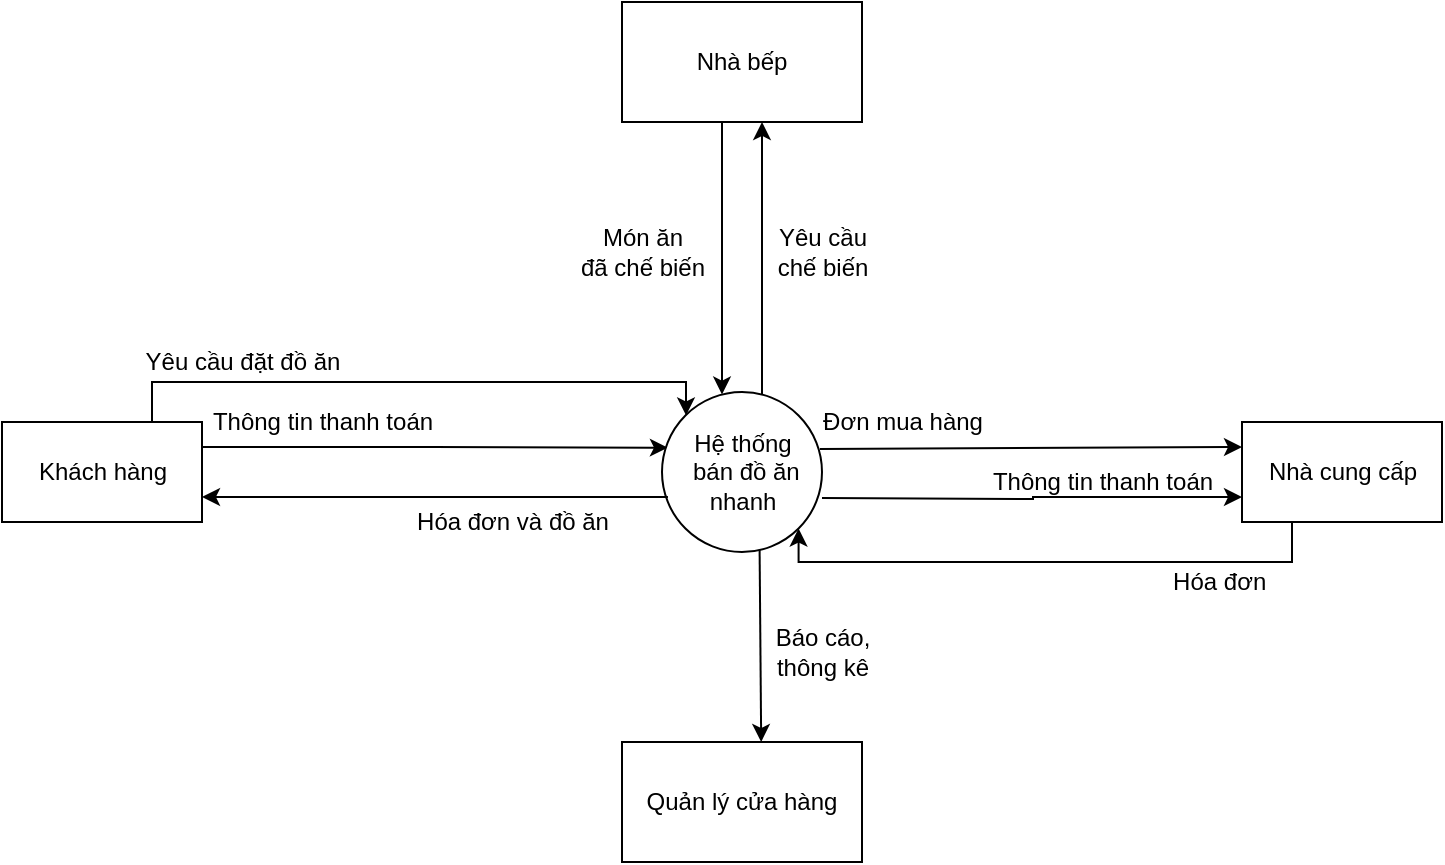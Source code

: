 <mxfile version="16.5.1" type="device" pages="6"><diagram id="m_PjXvhoT0tlu7wHrgnU" name="Mức 0"><mxGraphModel dx="1888" dy="589" grid="1" gridSize="10" guides="1" tooltips="1" connect="1" arrows="1" fold="1" page="1" pageScale="1" pageWidth="850" pageHeight="100" math="0" shadow="0"><root><mxCell id="0"/><mxCell id="1" parent="0"/><mxCell id="SkQ4Bknhfu_a7wucRQtm-1" style="edgeStyle=orthogonalEdgeStyle;rounded=0;orthogonalLoop=1;jettySize=auto;html=1;exitX=1;exitY=0.25;exitDx=0;exitDy=0;entryX=0.037;entryY=0.348;entryDx=0;entryDy=0;entryPerimeter=0;fontFamily=Helvetica;" parent="1" source="SkQ4Bknhfu_a7wucRQtm-3" target="SkQ4Bknhfu_a7wucRQtm-5" edge="1"><mxGeometry relative="1" as="geometry"/></mxCell><mxCell id="TkEpakjhKwSSd_m7IYAy-2" style="edgeStyle=orthogonalEdgeStyle;rounded=0;orthogonalLoop=1;jettySize=auto;html=1;exitX=0.75;exitY=0;exitDx=0;exitDy=0;entryX=0;entryY=0;entryDx=0;entryDy=0;fontFamily=Helvetica;" parent="1" source="SkQ4Bknhfu_a7wucRQtm-3" target="SkQ4Bknhfu_a7wucRQtm-5" edge="1"><mxGeometry relative="1" as="geometry"><Array as="points"><mxPoint x="5" y="360"/><mxPoint x="272" y="360"/><mxPoint x="272" y="377"/></Array></mxGeometry></mxCell><mxCell id="SkQ4Bknhfu_a7wucRQtm-3" value="Khách hàng" style="html=1;dashed=0;whitespace=wrap;fontFamily=Helvetica;" parent="1" vertex="1"><mxGeometry x="-70" y="380" width="100" height="50" as="geometry"/></mxCell><mxCell id="SkQ4Bknhfu_a7wucRQtm-4" style="edgeStyle=orthogonalEdgeStyle;rounded=0;orthogonalLoop=1;jettySize=auto;html=1;exitX=0.25;exitY=1;exitDx=0;exitDy=0;fontFamily=Helvetica;entryX=1;entryY=1;entryDx=0;entryDy=0;" parent="1" source="SkQ4Bknhfu_a7wucRQtm-7" target="SkQ4Bknhfu_a7wucRQtm-5" edge="1"><mxGeometry relative="1" as="geometry"><mxPoint x="310" y="440" as="targetPoint"/><Array as="points"><mxPoint x="575" y="450"/><mxPoint x="328" y="450"/></Array></mxGeometry></mxCell><mxCell id="UTxvmVH6dsrbPqsd00hv-1" style="edgeStyle=orthogonalEdgeStyle;curved=1;rounded=0;orthogonalLoop=1;jettySize=auto;html=1;fontFamily=Helvetica;" parent="1" source="SkQ4Bknhfu_a7wucRQtm-5" target="N_u92MNj8YL24flxcnc2-1" edge="1"><mxGeometry relative="1" as="geometry"><Array as="points"><mxPoint x="310" y="320"/><mxPoint x="310" y="320"/></Array></mxGeometry></mxCell><mxCell id="SkQ4Bknhfu_a7wucRQtm-5" value="&lt;font&gt;Hệ thống&lt;br&gt;&amp;nbsp;bán đồ ăn &lt;br&gt;nhanh&lt;/font&gt;" style="shape=ellipse;html=1;dashed=0;whitespace=wrap;perimeter=ellipsePerimeter;fontFamily=Helvetica;" parent="1" vertex="1"><mxGeometry x="260" y="365" width="80" height="80" as="geometry"/></mxCell><mxCell id="SkQ4Bknhfu_a7wucRQtm-6" style="edgeStyle=orthogonalEdgeStyle;rounded=0;orthogonalLoop=1;jettySize=auto;html=1;fontFamily=Helvetica;entryX=0;entryY=0.75;entryDx=0;entryDy=0;" parent="1" target="SkQ4Bknhfu_a7wucRQtm-7" edge="1"><mxGeometry relative="1" as="geometry"><mxPoint x="340" y="418" as="sourcePoint"/><mxPoint x="530" y="440" as="targetPoint"/></mxGeometry></mxCell><mxCell id="SkQ4Bknhfu_a7wucRQtm-7" value="Nhà cung cấp" style="html=1;dashed=0;whitespace=wrap;fontFamily=Helvetica;" parent="1" vertex="1"><mxGeometry x="550" y="380" width="100" height="50" as="geometry"/></mxCell><mxCell id="SkQ4Bknhfu_a7wucRQtm-9" value="" style="endArrow=classic;html=1;rounded=0;fontFamily=Helvetica;exitX=0.987;exitY=0.356;exitDx=0;exitDy=0;exitPerimeter=0;entryX=0;entryY=0.25;entryDx=0;entryDy=0;" parent="1" source="SkQ4Bknhfu_a7wucRQtm-5" target="SkQ4Bknhfu_a7wucRQtm-7" edge="1"><mxGeometry width="50" height="50" relative="1" as="geometry"><mxPoint x="250" y="430" as="sourcePoint"/><mxPoint x="300" y="380" as="targetPoint"/></mxGeometry></mxCell><mxCell id="SkQ4Bknhfu_a7wucRQtm-10" value="Đơn mua hàng" style="text;html=1;align=center;verticalAlign=middle;resizable=0;points=[];autosize=1;strokeColor=none;fillColor=none;fontFamily=Helvetica;" parent="1" vertex="1"><mxGeometry x="330" y="370" width="100" height="20" as="geometry"/></mxCell><mxCell id="SkQ4Bknhfu_a7wucRQtm-11" value="" style="endArrow=classic;html=1;rounded=0;fontFamily=Helvetica;exitX=0.037;exitY=0.656;exitDx=0;exitDy=0;exitPerimeter=0;entryX=1;entryY=0.75;entryDx=0;entryDy=0;" parent="1" source="SkQ4Bknhfu_a7wucRQtm-5" target="SkQ4Bknhfu_a7wucRQtm-3" edge="1"><mxGeometry width="50" height="50" relative="1" as="geometry"><mxPoint x="250" y="420" as="sourcePoint"/><mxPoint x="300" y="370" as="targetPoint"/></mxGeometry></mxCell><mxCell id="SkQ4Bknhfu_a7wucRQtm-12" value="Hóa đơn và đồ ăn" style="text;html=1;align=center;verticalAlign=middle;resizable=0;points=[];autosize=1;strokeColor=none;fillColor=none;fontFamily=Helvetica;" parent="1" vertex="1"><mxGeometry x="130" y="420" width="110" height="20" as="geometry"/></mxCell><mxCell id="SkQ4Bknhfu_a7wucRQtm-13" value="Thông tin thanh toán" style="text;html=1;align=center;verticalAlign=middle;resizable=0;points=[];autosize=1;strokeColor=none;fillColor=none;fontFamily=Helvetica;" parent="1" vertex="1"><mxGeometry x="25" y="370" width="130" height="20" as="geometry"/></mxCell><mxCell id="SkQ4Bknhfu_a7wucRQtm-14" value="Hóa đơn&amp;nbsp;" style="text;html=1;align=center;verticalAlign=middle;resizable=0;points=[];autosize=1;strokeColor=none;fillColor=none;fontFamily=Helvetica;" parent="1" vertex="1"><mxGeometry x="505" y="450" width="70" height="20" as="geometry"/></mxCell><mxCell id="SkQ4Bknhfu_a7wucRQtm-15" value="Thông tin thanh toán" style="text;html=1;align=center;verticalAlign=middle;resizable=0;points=[];autosize=1;strokeColor=none;fillColor=none;fontFamily=Helvetica;" parent="1" vertex="1"><mxGeometry x="415" y="400" width="130" height="20" as="geometry"/></mxCell><mxCell id="hNKpctKIIbqIWBrdnRZW-1" value="Quản lý cửa hàng" style="rounded=0;whiteSpace=wrap;html=1;fontFamily=Helvetica;" parent="1" vertex="1"><mxGeometry x="240" y="540" width="120" height="60" as="geometry"/></mxCell><mxCell id="hNKpctKIIbqIWBrdnRZW-4" value="" style="endArrow=classic;html=1;rounded=0;exitX=0.61;exitY=0.985;exitDx=0;exitDy=0;exitPerimeter=0;entryX=0.58;entryY=0;entryDx=0;entryDy=0;entryPerimeter=0;fontFamily=Helvetica;" parent="1" source="SkQ4Bknhfu_a7wucRQtm-5" target="hNKpctKIIbqIWBrdnRZW-1" edge="1"><mxGeometry width="50" height="50" relative="1" as="geometry"><mxPoint x="350" y="440" as="sourcePoint"/><mxPoint x="400" y="390" as="targetPoint"/></mxGeometry></mxCell><mxCell id="hNKpctKIIbqIWBrdnRZW-6" value="&lt;font&gt;Báo cáo,&lt;br&gt;thông kê&lt;br&gt;&lt;/font&gt;" style="text;html=1;align=center;verticalAlign=middle;resizable=0;points=[];autosize=1;strokeColor=none;fillColor=none;fontFamily=Helvetica;" parent="1" vertex="1"><mxGeometry x="310" y="480" width="60" height="30" as="geometry"/></mxCell><mxCell id="TkEpakjhKwSSd_m7IYAy-3" value="Yêu cầu đặt đồ ăn" style="text;html=1;align=center;verticalAlign=middle;resizable=0;points=[];autosize=1;strokeColor=none;fillColor=none;fontFamily=Helvetica;" parent="1" vertex="1"><mxGeometry x="-5" y="340" width="110" height="20" as="geometry"/></mxCell><mxCell id="AeL69izMuYUUXRPJrUKS-1" style="edgeStyle=orthogonalEdgeStyle;rounded=0;orthogonalLoop=1;jettySize=auto;html=1;fontFamily=Helvetica;" parent="1" source="N_u92MNj8YL24flxcnc2-1" target="SkQ4Bknhfu_a7wucRQtm-5" edge="1"><mxGeometry relative="1" as="geometry"><Array as="points"><mxPoint x="290" y="310"/><mxPoint x="290" y="310"/></Array></mxGeometry></mxCell><mxCell id="N_u92MNj8YL24flxcnc2-1" value="Nhà bếp" style="rounded=0;whiteSpace=wrap;html=1;fontFamily=Helvetica;" parent="1" vertex="1"><mxGeometry x="240" y="170" width="120" height="60" as="geometry"/></mxCell><mxCell id="N_u92MNj8YL24flxcnc2-5" value="Yêu cầu&lt;br&gt;chế biến" style="text;html=1;align=center;verticalAlign=middle;resizable=0;points=[];autosize=1;strokeColor=none;fillColor=none;fontFamily=Helvetica;rotation=0;" parent="1" vertex="1"><mxGeometry x="310" y="280" width="60" height="30" as="geometry"/></mxCell><mxCell id="AeL69izMuYUUXRPJrUKS-2" value="Món ăn&lt;br&gt;đã chế biến" style="text;html=1;align=center;verticalAlign=middle;resizable=0;points=[];autosize=1;strokeColor=none;fillColor=none;fontFamily=Helvetica;rotation=0;" parent="1" vertex="1"><mxGeometry x="210" y="280" width="80" height="30" as="geometry"/></mxCell></root></mxGraphModel></diagram><diagram id="kdi3whliUyhDcR-1J-i_" name="Mức 1"><mxGraphModel dx="1888" dy="689" grid="1" gridSize="10" guides="1" tooltips="1" connect="1" arrows="1" fold="1" page="1" pageScale="1" pageWidth="850" pageHeight="100" math="0" shadow="0"><root><mxCell id="0"/><mxCell id="1" parent="0"/><mxCell id="iwFGIA7hV88DDhmPfYLP-18" style="edgeStyle=orthogonalEdgeStyle;rounded=0;orthogonalLoop=1;jettySize=auto;html=1;exitX=0;exitY=0.5;exitDx=0;exitDy=0;entryX=0;entryY=0.5;entryDx=0;entryDy=0;fontFamily=Helvetica;" parent="1" source="iwFGIA7hV88DDhmPfYLP-1" target="iwFGIA7hV88DDhmPfYLP-2" edge="1"><mxGeometry relative="1" as="geometry"/></mxCell><mxCell id="7fpBd1luEJzxZ8vwWqYk-2" style="edgeStyle=orthogonalEdgeStyle;curved=1;rounded=0;orthogonalLoop=1;jettySize=auto;html=1;fontFamily=Helvetica;" parent="1" source="iwFGIA7hV88DDhmPfYLP-1" target="iwFGIA7hV88DDhmPfYLP-2" edge="1"><mxGeometry relative="1" as="geometry"/></mxCell><mxCell id="iwFGIA7hV88DDhmPfYLP-1" value="&lt;font&gt;Khách hàng&lt;/font&gt;" style="rounded=0;whiteSpace=wrap;html=1;fontFamily=Helvetica;" parent="1" vertex="1"><mxGeometry x="-20" y="10" width="120" height="60" as="geometry"/></mxCell><mxCell id="YOrlTAORaSrNNPoBLiKz-6" style="edgeStyle=orthogonalEdgeStyle;rounded=0;orthogonalLoop=1;jettySize=auto;html=1;exitX=0.5;exitY=1;exitDx=0;exitDy=0;entryX=0.5;entryY=0;entryDx=0;entryDy=0;startArrow=none;startFill=0;endArrow=classic;endFill=1;" parent="1" source="iwFGIA7hV88DDhmPfYLP-2" target="rnuwCKNAbxEFNtep766_-3" edge="1"><mxGeometry relative="1" as="geometry"/></mxCell><mxCell id="IwDMeCsZwKMFvf4dv3BQ-1" style="edgeStyle=orthogonalEdgeStyle;rounded=0;orthogonalLoop=1;jettySize=auto;html=1;exitX=1;exitY=1;exitDx=0;exitDy=0;entryX=0;entryY=1;entryDx=0;entryDy=0;startArrow=none;startFill=0;endArrow=classic;endFill=1;" parent="1" source="iwFGIA7hV88DDhmPfYLP-2" target="MR6M2gC47i_juKBei3e_-1" edge="1"><mxGeometry relative="1" as="geometry"/></mxCell><mxCell id="iwFGIA7hV88DDhmPfYLP-2" value="Quản lí&lt;br&gt;bán món ăn" style="ellipse;whiteSpace=wrap;html=1;aspect=fixed;fontFamily=Helvetica;" parent="1" vertex="1"><mxGeometry y="150" width="80" height="80" as="geometry"/></mxCell><mxCell id="iwFGIA7hV88DDhmPfYLP-8" value="Yêu&lt;br&gt;cầu&lt;br&gt;đặt&lt;br&gt;đồ&lt;br&gt;ăn" style="text;html=1;align=center;verticalAlign=middle;resizable=0;points=[];autosize=1;strokeColor=none;fillColor=none;fontFamily=Helvetica;" parent="1" vertex="1"><mxGeometry y="70" width="40" height="80" as="geometry"/></mxCell><mxCell id="iwFGIA7hV88DDhmPfYLP-19" value="Thông &lt;br&gt;tin &lt;br&gt;thanh &lt;br&gt;toán" style="text;html=1;align=center;verticalAlign=middle;resizable=0;points=[];autosize=1;strokeColor=none;fillColor=none;fontFamily=Helvetica;" parent="1" vertex="1"><mxGeometry x="-90" y="80" width="50" height="60" as="geometry"/></mxCell><mxCell id="iwFGIA7hV88DDhmPfYLP-20" value="" style="endArrow=classic;html=1;rounded=0;fontFamily=Helvetica;exitX=0.745;exitY=0.04;exitDx=0;exitDy=0;exitPerimeter=0;entryX=0.677;entryY=1.047;entryDx=0;entryDy=0;entryPerimeter=0;" parent="1" source="iwFGIA7hV88DDhmPfYLP-2" target="iwFGIA7hV88DDhmPfYLP-1" edge="1"><mxGeometry width="50" height="50" relative="1" as="geometry"><mxPoint x="220" y="130" as="sourcePoint"/><mxPoint x="270" y="80" as="targetPoint"/></mxGeometry></mxCell><mxCell id="iwFGIA7hV88DDhmPfYLP-21" value="Hóa đơn&lt;br&gt;và món ăn" style="text;html=1;align=center;verticalAlign=middle;resizable=0;points=[];autosize=1;strokeColor=none;fillColor=none;fontFamily=Helvetica;rotation=0;" parent="1" vertex="1"><mxGeometry x="60" y="90" width="70" height="30" as="geometry"/></mxCell><mxCell id="EFKo_BwkYwGfBiOfXSQ--23" style="edgeStyle=orthogonalEdgeStyle;rounded=0;orthogonalLoop=1;jettySize=auto;html=1;exitX=0.5;exitY=1;exitDx=0;exitDy=0;entryX=0.5;entryY=0;entryDx=0;entryDy=0;fontFamily=Helvetica;startArrow=none;startFill=0;" parent="1" source="iwFGIA7hV88DDhmPfYLP-27" target="iwFGIA7hV88DDhmPfYLP-48" edge="1"><mxGeometry relative="1" as="geometry"/></mxCell><mxCell id="Yud2qV3X2d27h8sa2o9c-8" style="edgeStyle=orthogonalEdgeStyle;rounded=0;orthogonalLoop=1;jettySize=auto;html=1;fontFamily=Helvetica;" parent="1" source="iwFGIA7hV88DDhmPfYLP-27" target="iwFGIA7hV88DDhmPfYLP-31" edge="1"><mxGeometry relative="1" as="geometry"><Array as="points"><mxPoint x="591" y="665"/><mxPoint x="591" y="665"/></Array></mxGeometry></mxCell><mxCell id="iwFGIA7hV88DDhmPfYLP-27" value="Quản lý nhập&lt;br&gt;nguyên liệu" style="ellipse;whiteSpace=wrap;html=1;aspect=fixed;fontFamily=Helvetica;" parent="1" vertex="1"><mxGeometry x="421" y="630" width="80" height="80" as="geometry"/></mxCell><mxCell id="Yud2qV3X2d27h8sa2o9c-9" style="edgeStyle=orthogonalEdgeStyle;rounded=0;orthogonalLoop=1;jettySize=auto;html=1;fontFamily=Helvetica;" parent="1" source="iwFGIA7hV88DDhmPfYLP-31" target="iwFGIA7hV88DDhmPfYLP-27" edge="1"><mxGeometry relative="1" as="geometry"><Array as="points"><mxPoint x="541" y="685"/><mxPoint x="541" y="685"/></Array></mxGeometry></mxCell><mxCell id="iwFGIA7hV88DDhmPfYLP-31" value="Nhà cung cấp" style="html=1;dashed=0;whitespace=wrap;fontFamily=Helvetica;" parent="1" vertex="1"><mxGeometry x="651" y="650" width="100" height="50" as="geometry"/></mxCell><mxCell id="Yud2qV3X2d27h8sa2o9c-10" style="edgeStyle=orthogonalEdgeStyle;rounded=0;orthogonalLoop=1;jettySize=auto;html=1;fontFamily=Helvetica;" parent="1" source="iwFGIA7hV88DDhmPfYLP-33" target="GaInKCm8mLGdhQZmJa_K-1" edge="1"><mxGeometry relative="1" as="geometry"/></mxCell><mxCell id="iwFGIA7hV88DDhmPfYLP-33" value="Quản lý kế toán" style="ellipse;whiteSpace=wrap;html=1;aspect=fixed;fontFamily=Helvetica;" parent="1" vertex="1"><mxGeometry y="505" width="80" height="80" as="geometry"/></mxCell><mxCell id="pGZCoJuxVHhD8qlQpLGU-10" style="edgeStyle=orthogonalEdgeStyle;rounded=0;orthogonalLoop=1;jettySize=auto;html=1;exitX=0;exitY=0.5;exitDx=0;exitDy=0;entryX=0.5;entryY=1;entryDx=0;entryDy=0;startArrow=none;startFill=0;endArrow=classic;endFill=1;" parent="1" source="iwFGIA7hV88DDhmPfYLP-48" target="iwFGIA7hV88DDhmPfYLP-33" edge="1"><mxGeometry relative="1" as="geometry"/></mxCell><mxCell id="iwFGIA7hV88DDhmPfYLP-48" value="Phiếu nhập" style="html=1;dashed=0;whitespace=wrap;shape=partialRectangle;right=0;left=0;fontFamily=Helvetica;" parent="1" vertex="1"><mxGeometry x="411" y="785" width="100" height="30" as="geometry"/></mxCell><mxCell id="iwFGIA7hV88DDhmPfYLP-62" value="Hóa đơn nhập hàng" style="text;html=1;align=center;verticalAlign=middle;resizable=0;points=[];autosize=1;strokeColor=none;fillColor=none;fontFamily=Helvetica;" parent="1" vertex="1"><mxGeometry x="516" y="690" width="120" height="20" as="geometry"/></mxCell><mxCell id="X39nqwfdY4H9kf-_1Y1M-7" value="" style="endArrow=none;html=1;rounded=0;exitX=0.058;exitY=0.247;exitDx=0;exitDy=0;exitPerimeter=0;entryX=0.947;entryY=0.254;entryDx=0;entryDy=0;entryPerimeter=0;fontFamily=Helvetica;" parent="1" edge="1"><mxGeometry width="50" height="50" relative="1" as="geometry"><mxPoint x="4.44" y="525" as="sourcePoint"/><mxPoint x="75.56" y="525.56" as="targetPoint"/></mxGeometry></mxCell><mxCell id="GaInKCm8mLGdhQZmJa_K-1" value="Quản lý cửa hàng" style="html=1;dashed=0;whitespace=wrap;fontFamily=Helvetica;" parent="1" vertex="1"><mxGeometry x="-245" y="520" width="100" height="50" as="geometry"/></mxCell><mxCell id="pGZCoJuxVHhD8qlQpLGU-6" style="edgeStyle=orthogonalEdgeStyle;rounded=0;orthogonalLoop=1;jettySize=auto;html=1;exitX=0.25;exitY=1;exitDx=0;exitDy=0;entryX=0.245;entryY=0.078;entryDx=0;entryDy=0;entryPerimeter=0;startArrow=none;startFill=0;endArrow=classic;endFill=1;" parent="1" source="EFKo_BwkYwGfBiOfXSQ--2" target="iwFGIA7hV88DDhmPfYLP-27" edge="1"><mxGeometry relative="1" as="geometry"/></mxCell><mxCell id="pGZCoJuxVHhD8qlQpLGU-11" style="edgeStyle=orthogonalEdgeStyle;rounded=0;orthogonalLoop=1;jettySize=auto;html=1;exitX=0;exitY=0.75;exitDx=0;exitDy=0;entryX=1;entryY=0.5;entryDx=0;entryDy=0;startArrow=none;startFill=0;endArrow=classic;endFill=1;" parent="1" source="EFKo_BwkYwGfBiOfXSQ--2" target="iwFGIA7hV88DDhmPfYLP-33" edge="1"><mxGeometry relative="1" as="geometry"/></mxCell><mxCell id="zNVV8jWXQmozVT2V7zQH-2" style="edgeStyle=orthogonalEdgeStyle;rounded=0;orthogonalLoop=1;jettySize=auto;html=1;" edge="1" parent="1" source="EFKo_BwkYwGfBiOfXSQ--2" target="MR6M2gC47i_juKBei3e_-1"><mxGeometry relative="1" as="geometry"><Array as="points"><mxPoint x="490" y="350"/><mxPoint x="500" y="350"/></Array></mxGeometry></mxCell><mxCell id="EFKo_BwkYwGfBiOfXSQ--2" value="Nguyên liệu" style="html=1;dashed=0;whitespace=wrap;shape=partialRectangle;right=0;left=0;fontFamily=Helvetica;" parent="1" vertex="1"><mxGeometry x="416" y="470" width="100" height="30" as="geometry"/></mxCell><mxCell id="EFKo_BwkYwGfBiOfXSQ--19" value="Báo cáo thống kê" style="text;html=1;align=center;verticalAlign=middle;resizable=0;points=[];autosize=1;strokeColor=none;fillColor=none;fontFamily=Helvetica;" parent="1" vertex="1"><mxGeometry x="-125" y="525" width="110" height="20" as="geometry"/></mxCell><mxCell id="EFKo_BwkYwGfBiOfXSQ--28" value="" style="endArrow=none;html=1;rounded=0;exitX=0.058;exitY=0.247;exitDx=0;exitDy=0;exitPerimeter=0;entryX=0.947;entryY=0.254;entryDx=0;entryDy=0;entryPerimeter=0;fontFamily=Helvetica;" parent="1" edge="1"><mxGeometry width="50" height="50" relative="1" as="geometry"><mxPoint x="425.44" y="654" as="sourcePoint"/><mxPoint x="496.56" y="654.56" as="targetPoint"/></mxGeometry></mxCell><mxCell id="EFKo_BwkYwGfBiOfXSQ--29" value="Thông tin&lt;br&gt;phiếu nhập" style="text;html=1;align=center;verticalAlign=middle;resizable=0;points=[];autosize=1;strokeColor=none;fillColor=none;fontFamily=Helvetica;" parent="1" vertex="1"><mxGeometry x="461" y="735" width="70" height="30" as="geometry"/></mxCell><mxCell id="EFKo_BwkYwGfBiOfXSQ--36" value="3" style="text;html=1;align=center;verticalAlign=middle;resizable=0;points=[];autosize=1;strokeColor=none;fillColor=none;fontFamily=Helvetica;" parent="1" vertex="1"><mxGeometry x="451" y="635" width="20" height="20" as="geometry"/></mxCell><mxCell id="EFKo_BwkYwGfBiOfXSQ--37" value="4" style="text;html=1;align=center;verticalAlign=middle;resizable=0;points=[];autosize=1;strokeColor=none;fillColor=none;fontFamily=Helvetica;" parent="1" vertex="1"><mxGeometry x="30" y="505" width="20" height="20" as="geometry"/></mxCell><mxCell id="jRWDXlyH3atbXkftcaR2-3" value="Thông tin đặt hàng" style="text;html=1;align=center;verticalAlign=middle;resizable=0;points=[];autosize=1;strokeColor=none;fillColor=none;fontFamily=Helvetica;" parent="1" vertex="1"><mxGeometry x="506" y="645" width="120" height="20" as="geometry"/></mxCell><mxCell id="W-6RX0ovf3Cjg7eRlPA7-1" value="Nguyên liệu&lt;br&gt;đã nhập" style="text;html=1;align=center;verticalAlign=middle;resizable=0;points=[];autosize=1;strokeColor=none;fillColor=none;fontFamily=Helvetica;" parent="1" vertex="1"><mxGeometry x="490" y="520" width="80" height="30" as="geometry"/></mxCell><mxCell id="7W4-7UvNrb8EbYqlE-O8-4" value="Thông tin &lt;br&gt;tồn kho" style="text;html=1;align=center;verticalAlign=middle;resizable=0;points=[];autosize=1;strokeColor=none;fillColor=none;fontSize=12;fontFamily=Helvetica;" parent="1" vertex="1"><mxGeometry x="370" y="520" width="70" height="30" as="geometry"/></mxCell><mxCell id="YOrlTAORaSrNNPoBLiKz-2" style="edgeStyle=orthogonalEdgeStyle;rounded=0;orthogonalLoop=1;jettySize=auto;html=1;exitX=0;exitY=0.5;exitDx=0;exitDy=0;entryX=1;entryY=0.5;entryDx=0;entryDy=0;startArrow=none;startFill=0;endArrow=classic;endFill=1;" parent="1" source="MR6M2gC47i_juKBei3e_-1" target="8dHl2z7NgUfngXzx5rGM-1" edge="1"><mxGeometry relative="1" as="geometry"/></mxCell><mxCell id="ulWEdxObcug0q204YqQg-4" style="edgeStyle=orthogonalEdgeStyle;rounded=0;orthogonalLoop=1;jettySize=auto;html=1;exitX=1;exitY=0.5;exitDx=0;exitDy=0;entryX=1;entryY=0.5;entryDx=0;entryDy=0;startArrow=none;startFill=0;endArrow=classic;endFill=1;" parent="1" source="MR6M2gC47i_juKBei3e_-1" target="EGvTU2Iyt1FKDbolPRcc-4" edge="1"><mxGeometry relative="1" as="geometry"><Array as="points"><mxPoint x="620" y="190"/><mxPoint x="620" y="30"/></Array></mxGeometry></mxCell><mxCell id="zNVV8jWXQmozVT2V7zQH-1" style="edgeStyle=orthogonalEdgeStyle;rounded=0;orthogonalLoop=1;jettySize=auto;html=1;" edge="1" parent="1" source="MR6M2gC47i_juKBei3e_-1" target="EFKo_BwkYwGfBiOfXSQ--2"><mxGeometry relative="1" as="geometry"/></mxCell><mxCell id="MR6M2gC47i_juKBei3e_-1" value="Quản lí&lt;br&gt;chế biến" style="ellipse;whiteSpace=wrap;html=1;aspect=fixed;fontFamily=Helvetica;" parent="1" vertex="1"><mxGeometry x="440" y="150" width="80" height="80" as="geometry"/></mxCell><mxCell id="MR6M2gC47i_juKBei3e_-2" value="" style="endArrow=none;html=1;rounded=0;exitX=0.058;exitY=0.247;exitDx=0;exitDy=0;exitPerimeter=0;entryX=0.947;entryY=0.254;entryDx=0;entryDy=0;entryPerimeter=0;fontFamily=Helvetica;" parent="1" edge="1"><mxGeometry width="50" height="50" relative="1" as="geometry"><mxPoint x="444.44" y="169" as="sourcePoint"/><mxPoint x="515.56" y="169.56" as="targetPoint"/></mxGeometry></mxCell><mxCell id="MR6M2gC47i_juKBei3e_-3" value="2" style="text;html=1;align=center;verticalAlign=middle;resizable=0;points=[];autosize=1;strokeColor=none;fillColor=none;fontFamily=Helvetica;" parent="1" vertex="1"><mxGeometry x="470" y="150" width="20" height="20" as="geometry"/></mxCell><mxCell id="X39nqwfdY4H9kf-_1Y1M-1" value="1" style="text;html=1;align=center;verticalAlign=middle;resizable=0;points=[];autosize=1;strokeColor=none;fillColor=none;fontFamily=Helvetica;" parent="1" vertex="1"><mxGeometry x="30" y="150" width="20" height="20" as="geometry"/></mxCell><mxCell id="Yud2qV3X2d27h8sa2o9c-14" value="" style="endArrow=none;html=1;rounded=0;exitX=0.058;exitY=0.247;exitDx=0;exitDy=0;exitPerimeter=0;entryX=0.947;entryY=0.254;entryDx=0;entryDy=0;entryPerimeter=0;fontFamily=Helvetica;" parent="1" edge="1"><mxGeometry width="50" height="50" relative="1" as="geometry"><mxPoint x="4.44" y="170" as="sourcePoint"/><mxPoint x="75.56" y="170.56" as="targetPoint"/></mxGeometry></mxCell><mxCell id="Yud2qV3X2d27h8sa2o9c-30" value="Nguyên&lt;br&gt;liệu&lt;br&gt;sử &lt;br&gt;dụng" style="text;html=1;align=center;verticalAlign=middle;resizable=0;points=[];autosize=1;strokeColor=none;fillColor=none;fontFamily=Helvetica;" parent="1" vertex="1"><mxGeometry x="250" y="505" width="60" height="60" as="geometry"/></mxCell><mxCell id="Yud2qV3X2d27h8sa2o9c-32" value="Phiếu nhập" style="text;html=1;align=center;verticalAlign=middle;resizable=0;points=[];autosize=1;strokeColor=none;fillColor=none;fontFamily=Helvetica;" parent="1" vertex="1"><mxGeometry x="320" y="770" width="80" height="20" as="geometry"/></mxCell><mxCell id="YOrlTAORaSrNNPoBLiKz-7" style="edgeStyle=orthogonalEdgeStyle;rounded=0;orthogonalLoop=1;jettySize=auto;html=1;exitX=0.5;exitY=1;exitDx=0;exitDy=0;entryX=0.503;entryY=-0.115;entryDx=0;entryDy=0;entryPerimeter=0;startArrow=none;startFill=0;endArrow=classic;endFill=1;" parent="1" source="rnuwCKNAbxEFNtep766_-3" target="EFKo_BwkYwGfBiOfXSQ--37" edge="1"><mxGeometry relative="1" as="geometry"/></mxCell><mxCell id="rnuwCKNAbxEFNtep766_-3" value="Hóa đơn" style="html=1;dashed=0;whitespace=wrap;shape=partialRectangle;right=0;left=0;fontFamily=Helvetica;" parent="1" vertex="1"><mxGeometry x="-10" y="360" width="100" height="30" as="geometry"/></mxCell><mxCell id="ulWEdxObcug0q204YqQg-3" style="edgeStyle=orthogonalEdgeStyle;rounded=0;orthogonalLoop=1;jettySize=auto;html=1;exitX=0.5;exitY=1;exitDx=0;exitDy=0;entryX=0.5;entryY=0;entryDx=0;entryDy=0;startArrow=none;startFill=0;endArrow=classic;endFill=1;" parent="1" source="EGvTU2Iyt1FKDbolPRcc-4" target="MR6M2gC47i_juKBei3e_-1" edge="1"><mxGeometry relative="1" as="geometry"/></mxCell><mxCell id="EGvTU2Iyt1FKDbolPRcc-4" value="Nhà bếp" style="html=1;dashed=0;whitespace=wrap;fontFamily=Helvetica;" parent="1" vertex="1"><mxGeometry x="425" width="110" height="60" as="geometry"/></mxCell><mxCell id="YOrlTAORaSrNNPoBLiKz-1" style="edgeStyle=orthogonalEdgeStyle;rounded=0;orthogonalLoop=1;jettySize=auto;html=1;exitX=0;exitY=0.5;exitDx=0;exitDy=0;entryX=1;entryY=0.5;entryDx=0;entryDy=0;startArrow=none;startFill=0;endArrow=classic;endFill=1;" parent="1" source="8dHl2z7NgUfngXzx5rGM-1" target="iwFGIA7hV88DDhmPfYLP-2" edge="1"><mxGeometry relative="1" as="geometry"/></mxCell><mxCell id="8dHl2z7NgUfngXzx5rGM-1" value="Món ăn" style="html=1;dashed=0;whitespace=wrap;shape=partialRectangle;right=0;left=0;fontFamily=Helvetica;" parent="1" vertex="1"><mxGeometry x="210" y="175" width="100" height="30" as="geometry"/></mxCell><mxCell id="pGZCoJuxVHhD8qlQpLGU-9" value="" style="endArrow=classic;html=1;rounded=0;exitX=1;exitY=0;exitDx=0;exitDy=0;" parent="1" source="iwFGIA7hV88DDhmPfYLP-27" edge="1"><mxGeometry width="50" height="50" relative="1" as="geometry"><mxPoint x="440" y="500" as="sourcePoint"/><mxPoint x="490" y="500" as="targetPoint"/></mxGeometry></mxCell><mxCell id="pGZCoJuxVHhD8qlQpLGU-13" value="Danh sách món" style="text;html=1;align=center;verticalAlign=middle;resizable=0;points=[];autosize=1;strokeColor=none;fillColor=none;" parent="1" vertex="1"><mxGeometry x="100" y="170" width="100" height="20" as="geometry"/></mxCell><mxCell id="CrxP4NFemH4RGSU1PIld-5" value="Nguyên liệu sử dụng" style="text;html=1;align=left;verticalAlign=middle;resizable=0;points=[];autosize=1;strokeColor=none;fillColor=none;rotation=270;" parent="1" vertex="1"><mxGeometry x="386" y="380" width="130" height="20" as="geometry"/></mxCell><mxCell id="g6WQum7j0uUKmjk_utGH-2" value="Thông tin hóa đơn" style="text;html=1;align=center;verticalAlign=middle;resizable=0;points=[];autosize=1;strokeColor=none;fillColor=none;rotation=270;" parent="1" vertex="1"><mxGeometry x="-30" y="280" width="110" height="20" as="geometry"/></mxCell><mxCell id="YOrlTAORaSrNNPoBLiKz-3" value="Món ăn đã chế biến" style="text;html=1;align=center;verticalAlign=middle;resizable=0;points=[];autosize=1;strokeColor=none;fillColor=none;" parent="1" vertex="1"><mxGeometry x="320" y="170" width="120" height="20" as="geometry"/></mxCell><mxCell id="IwDMeCsZwKMFvf4dv3BQ-2" value="Yêu cầu chế biến món ăn" style="text;html=1;align=center;verticalAlign=middle;resizable=0;points=[];autosize=1;strokeColor=none;fillColor=none;" parent="1" vertex="1"><mxGeometry x="70" y="220" width="150" height="20" as="geometry"/></mxCell><mxCell id="RJYRNJkqAp8Eqh9-PdXv-1" value="Thông tin món ăn&lt;br&gt;cần chế biến" style="text;html=1;align=center;verticalAlign=middle;resizable=0;points=[];autosize=1;strokeColor=none;fillColor=none;" parent="1" vertex="1"><mxGeometry x="511" y="160" width="110" height="30" as="geometry"/></mxCell><mxCell id="-yHWeNgtvXGSFg4-LzF9-1" value="Món ăn&lt;br&gt;đã chế biến" style="text;html=1;align=center;verticalAlign=middle;resizable=0;points=[];autosize=1;strokeColor=none;fillColor=none;" parent="1" vertex="1"><mxGeometry x="400" y="70" width="80" height="30" as="geometry"/></mxCell><mxCell id="rvjpBwFXaJqZeHdw1jNs-1" value="" style="endArrow=none;html=1;rounded=0;exitX=0.748;exitY=0.966;exitDx=0;exitDy=0;exitPerimeter=0;entryX=0.404;entryY=0.986;entryDx=0;entryDy=0;entryPerimeter=0;startArrow=classic;startFill=1;endFill=0;" parent="1" source="iwFGIA7hV88DDhmPfYLP-2" target="MR6M2gC47i_juKBei3e_-1" edge="1"><mxGeometry width="50" height="50" relative="1" as="geometry"><mxPoint x="340" y="170" as="sourcePoint"/><mxPoint x="390" y="120" as="targetPoint"/><Array as="points"><mxPoint x="60" y="280"/><mxPoint x="472" y="280"/></Array></mxGeometry></mxCell><mxCell id="rvjpBwFXaJqZeHdw1jNs-2" value="Phản hồi yêu cầu chế biến món ăn" style="text;html=1;align=center;verticalAlign=middle;resizable=0;points=[];autosize=1;strokeColor=none;fillColor=none;" parent="1" vertex="1"><mxGeometry x="271" y="260" width="200" height="20" as="geometry"/></mxCell><mxCell id="zNVV8jWXQmozVT2V7zQH-3" value="Nguyên liệu còn" style="text;html=1;align=center;verticalAlign=middle;resizable=0;points=[];autosize=1;strokeColor=none;fillColor=none;rotation=90;" vertex="1" parent="1"><mxGeometry x="466" y="290" width="100" height="20" as="geometry"/></mxCell></root></mxGraphModel></diagram><diagram id="T7vtbg25L95JKeoNWsMK" name="Mức 2 - Bán đồ ăn"><mxGraphModel dx="1038" dy="889" grid="1" gridSize="10" guides="1" tooltips="1" connect="1" arrows="1" fold="1" page="1" pageScale="1" pageWidth="850" pageHeight="100" math="0" shadow="0"><root><mxCell id="0"/><mxCell id="1" parent="0"/><mxCell id="kv8BdodsH_dyktatr19R-1" value="" style="rounded=0;whiteSpace=wrap;html=1;dashed=1;fontFamily=Helvetica;fontSize=12;" parent="1" vertex="1"><mxGeometry x="210" y="-70" width="430" height="370" as="geometry"/></mxCell><mxCell id="V-b7ydGFFcEKIHJ-V97R-1" style="edgeStyle=orthogonalEdgeStyle;rounded=0;orthogonalLoop=1;jettySize=auto;html=1;exitX=0.25;exitY=1;exitDx=0;exitDy=0;entryX=0.19;entryY=0.091;entryDx=0;entryDy=0;entryPerimeter=0;" parent="1" source="JyrlZAbFPXQJBIV86AHF-1" target="ruCgGRbICMMNchflTm8S-7" edge="1"><mxGeometry relative="1" as="geometry"><Array as="points"/></mxGeometry></mxCell><mxCell id="hh1qDXp7NqhNcf5GQkO5-17" style="edgeStyle=orthogonalEdgeStyle;rounded=0;orthogonalLoop=1;jettySize=auto;html=1;exitX=1;exitY=0.5;exitDx=0;exitDy=0;entryX=0.533;entryY=-0.18;entryDx=0;entryDy=0;entryPerimeter=0;startArrow=classic;startFill=1;endArrow=none;endFill=0;" parent="1" source="JyrlZAbFPXQJBIV86AHF-1" target="BsPaTgS8ojmdd1ioJ_zi-7" edge="1"><mxGeometry relative="1" as="geometry"/></mxCell><mxCell id="JyrlZAbFPXQJBIV86AHF-1" value="Khách hàng" style="html=1;dashed=0;whitespace=wrap;fontFamily=Helvetica;" parent="1" vertex="1"><mxGeometry x="265" y="-180" width="100" height="50" as="geometry"/></mxCell><mxCell id="V6rDuOT1UlXJyh-4Pomq-1" style="edgeStyle=orthogonalEdgeStyle;rounded=0;orthogonalLoop=1;jettySize=auto;html=1;exitX=0;exitY=0.5;exitDx=0;exitDy=0;entryX=0.75;entryY=1;entryDx=0;entryDy=0;startArrow=classic;startFill=1;endArrow=none;endFill=0;" parent="1" source="KXowVwSgz5AO2w9C1lUg-12" target="JyrlZAbFPXQJBIV86AHF-1" edge="1"><mxGeometry relative="1" as="geometry"/></mxCell><mxCell id="KulHVoYqI2lD0yNarBhg-2" style="edgeStyle=orthogonalEdgeStyle;rounded=0;orthogonalLoop=1;jettySize=auto;html=1;exitX=0.5;exitY=1;exitDx=0;exitDy=0;entryX=0.647;entryY=-0.04;entryDx=0;entryDy=0;entryPerimeter=0;startArrow=none;startFill=0;endArrow=classic;endFill=1;" parent="1" source="KXowVwSgz5AO2w9C1lUg-12" target="33fyhbxFBCqoeSu_-JeS-3" edge="1"><mxGeometry relative="1" as="geometry"><Array as="points"><mxPoint x="524" y="50"/></Array></mxGeometry></mxCell><mxCell id="bumCKC5H3AKHA3O2BFkt-2" style="edgeStyle=orthogonalEdgeStyle;rounded=0;orthogonalLoop=1;jettySize=auto;html=1;exitX=1;exitY=0.5;exitDx=0;exitDy=0;startArrow=none;startFill=0;endArrow=classic;endFill=1;" parent="1" source="KXowVwSgz5AO2w9C1lUg-12" edge="1"><mxGeometry relative="1" as="geometry"><mxPoint x="680" y="10" as="targetPoint"/></mxGeometry></mxCell><mxCell id="KXowVwSgz5AO2w9C1lUg-12" value="Kiểm tra&lt;br&gt;món ăn" style="ellipse;whiteSpace=wrap;html=1;aspect=fixed;fontFamily=Helvetica;" parent="1" vertex="1"><mxGeometry x="365" y="-30" width="80" height="80" as="geometry"/></mxCell><mxCell id="KXowVwSgz5AO2w9C1lUg-14" value="" style="endArrow=none;html=1;rounded=0;exitX=0.058;exitY=0.247;exitDx=0;exitDy=0;exitPerimeter=0;entryX=0.947;entryY=0.254;entryDx=0;entryDy=0;entryPerimeter=0;fontFamily=Helvetica;" parent="1" source="KXowVwSgz5AO2w9C1lUg-12" target="KXowVwSgz5AO2w9C1lUg-12" edge="1"><mxGeometry width="50" height="50" relative="1" as="geometry"><mxPoint x="475" y="10" as="sourcePoint"/><mxPoint x="805" y="-40" as="targetPoint"/></mxGeometry></mxCell><mxCell id="c-VIuY8t9AoRTCZa5fQl-2" style="edgeStyle=orthogonalEdgeStyle;rounded=0;orthogonalLoop=1;jettySize=auto;html=1;fontFamily=Helvetica;" parent="1" source="ruCgGRbICMMNchflTm8S-7" target="JyrlZAbFPXQJBIV86AHF-1" edge="1"><mxGeometry relative="1" as="geometry"/></mxCell><mxCell id="ruCgGRbICMMNchflTm8S-7" value="Thanh toán" style="ellipse;whiteSpace=wrap;html=1;aspect=fixed;fontFamily=Helvetica;" parent="1" vertex="1"><mxGeometry x="275" y="170" width="80" height="80" as="geometry"/></mxCell><mxCell id="ruCgGRbICMMNchflTm8S-8" value="" style="endArrow=none;html=1;rounded=0;exitX=0.058;exitY=0.247;exitDx=0;exitDy=0;exitPerimeter=0;entryX=0.947;entryY=0.254;entryDx=0;entryDy=0;entryPerimeter=0;fontFamily=Helvetica;" parent="1" source="ruCgGRbICMMNchflTm8S-7" target="ruCgGRbICMMNchflTm8S-7" edge="1"><mxGeometry width="50" height="50" relative="1" as="geometry"><mxPoint x="625" y="105" as="sourcePoint"/><mxPoint x="955" y="55" as="targetPoint"/></mxGeometry></mxCell><mxCell id="0MZ86fw9kJJE8kTh7ivW-11" value="Đặt&lt;br&gt;đồ&lt;br&gt;&lt;div&gt;&lt;span&gt;ăn&lt;/span&gt;&lt;/div&gt;" style="text;html=1;align=left;verticalAlign=middle;resizable=0;points=[];autosize=1;strokeColor=none;fillColor=none;fontSize=12;fontFamily=Helvetica;" parent="1" vertex="1"><mxGeometry x="340" y="-130" width="30" height="50" as="geometry"/></mxCell><mxCell id="BsPaTgS8ojmdd1ioJ_zi-7" value="1.1" style="text;html=1;align=center;verticalAlign=middle;resizable=0;points=[];autosize=1;strokeColor=none;fillColor=none;fontSize=12;fontFamily=Helvetica;" parent="1" vertex="1"><mxGeometry x="390" y="-30" width="30" height="20" as="geometry"/></mxCell><mxCell id="BsPaTgS8ojmdd1ioJ_zi-8" value="1.3" style="text;html=1;align=center;verticalAlign=middle;resizable=0;points=[];autosize=1;strokeColor=none;fillColor=none;fontSize=12;fontFamily=Helvetica;" parent="1" vertex="1"><mxGeometry x="300" y="170" width="30" height="20" as="geometry"/></mxCell><mxCell id="85pV8Cmry4viiL_OIrWJ-4" style="edgeStyle=orthogonalEdgeStyle;rounded=0;orthogonalLoop=1;jettySize=auto;html=1;fontFamily=Helvetica;" parent="1" source="33fyhbxFBCqoeSu_-JeS-1" target="ruCgGRbICMMNchflTm8S-7" edge="1"><mxGeometry relative="1" as="geometry"/></mxCell><mxCell id="2Sq0uNviqUpXHSgS3J0s-2" style="edgeStyle=orthogonalEdgeStyle;rounded=0;orthogonalLoop=1;jettySize=auto;html=1;exitX=0.5;exitY=1;exitDx=0;exitDy=0;entryX=0.5;entryY=0;entryDx=0;entryDy=0;" parent="1" source="33fyhbxFBCqoeSu_-JeS-1" target="2Sq0uNviqUpXHSgS3J0s-4" edge="1"><mxGeometry relative="1" as="geometry"><mxPoint x="520" y="300" as="targetPoint"/></mxGeometry></mxCell><mxCell id="33fyhbxFBCqoeSu_-JeS-1" value="Lập hoá đơn" style="ellipse;whiteSpace=wrap;html=1;aspect=fixed;fontFamily=Helvetica;" parent="1" vertex="1"><mxGeometry x="480" y="170" width="80" height="80" as="geometry"/></mxCell><mxCell id="33fyhbxFBCqoeSu_-JeS-2" value="" style="endArrow=none;html=1;rounded=0;exitX=0.058;exitY=0.247;exitDx=0;exitDy=0;exitPerimeter=0;entryX=0.947;entryY=0.254;entryDx=0;entryDy=0;entryPerimeter=0;fontFamily=Helvetica;" parent="1" source="33fyhbxFBCqoeSu_-JeS-1" target="33fyhbxFBCqoeSu_-JeS-1" edge="1"><mxGeometry width="50" height="50" relative="1" as="geometry"><mxPoint x="605" y="-15" as="sourcePoint"/><mxPoint x="935" y="-65" as="targetPoint"/></mxGeometry></mxCell><mxCell id="33fyhbxFBCqoeSu_-JeS-3" value="1.2" style="text;html=1;align=center;verticalAlign=middle;resizable=0;points=[];autosize=1;strokeColor=none;fillColor=none;fontSize=12;fontFamily=Helvetica;" parent="1" vertex="1"><mxGeometry x="505" y="170" width="30" height="20" as="geometry"/></mxCell><mxCell id="Ddt-x836YdwioziTkVCx-2" value="Đơn đặt món ăn" style="text;html=1;align=center;verticalAlign=middle;resizable=0;points=[];autosize=1;strokeColor=none;fillColor=none;fontFamily=Helvetica;" parent="1" vertex="1"><mxGeometry x="415" y="60" width="100" height="20" as="geometry"/></mxCell><mxCell id="85pV8Cmry4viiL_OIrWJ-5" value="Hoá đơn bán hàng" style="text;html=1;align=center;verticalAlign=middle;resizable=0;points=[];autosize=1;strokeColor=none;fillColor=none;fontFamily=Helvetica;" parent="1" vertex="1"><mxGeometry x="360" y="190" width="120" height="20" as="geometry"/></mxCell><mxCell id="c-VIuY8t9AoRTCZa5fQl-3" value="Hoá đơn&lt;br&gt;và thanh toán" style="text;html=1;align=center;verticalAlign=middle;resizable=0;points=[];autosize=1;strokeColor=none;fillColor=none;fontFamily=Helvetica;" parent="1" vertex="1"><mxGeometry x="310" y="120" width="90" height="30" as="geometry"/></mxCell><mxCell id="2Sq0uNviqUpXHSgS3J0s-4" value="Hóa đơn" style="html=1;dashed=0;whitespace=wrap;shape=partialRectangle;right=0;left=0;fontFamily=Helvetica;" parent="1" vertex="1"><mxGeometry x="470" y="330" width="100" height="30" as="geometry"/></mxCell><mxCell id="V-b7ydGFFcEKIHJ-V97R-2" value="Thông tin&lt;br&gt;&amp;nbsp;thanh toán" style="text;html=1;align=center;verticalAlign=middle;resizable=0;points=[];autosize=1;strokeColor=none;fillColor=none;" parent="1" vertex="1"><mxGeometry x="220" y="-120" width="80" height="30" as="geometry"/></mxCell><mxCell id="UzqEJ43wx0-rg9xsdlbx-13" style="edgeStyle=orthogonalEdgeStyle;rounded=0;orthogonalLoop=1;jettySize=auto;html=1;exitX=0;exitY=0.5;exitDx=0;exitDy=0;startArrow=none;startFill=0;endArrow=classic;endFill=1;" parent="1" source="0lQ0JadV5rcoij9ft-yp-2" edge="1"><mxGeometry relative="1" as="geometry"><mxPoint x="440" y="-10" as="targetPoint"/></mxGeometry></mxCell><mxCell id="0lQ0JadV5rcoij9ft-yp-2" value="Món ăn" style="html=1;dashed=0;whitespace=wrap;shape=partialRectangle;right=0;left=0;fontFamily=Helvetica;" parent="1" vertex="1"><mxGeometry x="610" y="-150" width="100" height="30" as="geometry"/></mxCell><mxCell id="0lQ0JadV5rcoij9ft-yp-4" value="Danh sách món" style="text;html=1;align=center;verticalAlign=middle;resizable=0;points=[];autosize=1;strokeColor=none;fillColor=none;" parent="1" vertex="1"><mxGeometry x="510" y="-160" width="100" height="20" as="geometry"/></mxCell><mxCell id="UzqEJ43wx0-rg9xsdlbx-5" value="Phản hồi món ăn" style="text;html=1;align=center;verticalAlign=middle;resizable=0;points=[];autosize=1;strokeColor=none;fillColor=none;" parent="1" vertex="1"><mxGeometry x="360" y="-180" width="110" height="20" as="geometry"/></mxCell><mxCell id="64ZddPYXgiSMpclHc3II-1" value="Thông tin hóa đơn" style="text;html=1;align=center;verticalAlign=middle;resizable=0;points=[];autosize=1;strokeColor=none;fillColor=none;" parent="1" vertex="1"><mxGeometry x="515" y="260" width="110" height="20" as="geometry"/></mxCell><mxCell id="LDvd_pexuegRXceY8Qj3-1" value="Quản lí&lt;br&gt;chế biến" style="ellipse;whiteSpace=wrap;html=1;aspect=fixed;fontFamily=Helvetica;" parent="1" vertex="1"><mxGeometry x="680" y="-30" width="80" height="80" as="geometry"/></mxCell><mxCell id="LDvd_pexuegRXceY8Qj3-2" value="" style="endArrow=none;html=1;rounded=0;exitX=0.058;exitY=0.247;exitDx=0;exitDy=0;exitPerimeter=0;entryX=0.947;entryY=0.254;entryDx=0;entryDy=0;entryPerimeter=0;fontFamily=Helvetica;" parent="1" edge="1"><mxGeometry width="50" height="50" relative="1" as="geometry"><mxPoint x="684.44" y="-11" as="sourcePoint"/><mxPoint x="755.56" y="-10.44" as="targetPoint"/></mxGeometry></mxCell><mxCell id="LDvd_pexuegRXceY8Qj3-3" value="2" style="text;html=1;align=center;verticalAlign=middle;resizable=0;points=[];autosize=1;strokeColor=none;fillColor=none;fontFamily=Helvetica;" parent="1" vertex="1"><mxGeometry x="710" y="-30" width="20" height="20" as="geometry"/></mxCell><mxCell id="LDvd_pexuegRXceY8Qj3-4" value="Yêu cầu chế biến" style="text;html=1;align=center;verticalAlign=middle;resizable=0;points=[];autosize=1;strokeColor=none;fillColor=none;" parent="1" vertex="1"><mxGeometry x="445" y="-10" width="110" height="20" as="geometry"/></mxCell></root></mxGraphModel></diagram><diagram id="rWv8772OU5tYx29f4xqN" name="Mức 2 - Chế biến"><mxGraphModel dx="1888" dy="689" grid="1" gridSize="10" guides="1" tooltips="1" connect="1" arrows="1" fold="1" page="1" pageScale="1" pageWidth="850" pageHeight="1100" math="0" shadow="0"><root><mxCell id="NDOVF5ejStOKUbNkFjyu-0"/><mxCell id="NDOVF5ejStOKUbNkFjyu-1" parent="NDOVF5ejStOKUbNkFjyu-0"/><mxCell id="l9hf4iKHW3amxxusYpm6-0" value="" style="rounded=0;whiteSpace=wrap;html=1;dashed=1;fontFamily=Helvetica;fontSize=12;" parent="NDOVF5ejStOKUbNkFjyu-1" vertex="1"><mxGeometry x="-80" y="930" width="490" height="170" as="geometry"/></mxCell><mxCell id="2-WXHpoMg-du13_7jjqm-1" style="edgeStyle=orthogonalEdgeStyle;rounded=0;orthogonalLoop=1;jettySize=auto;html=1;exitX=0.5;exitY=0;exitDx=0;exitDy=0;entryX=0.5;entryY=1;entryDx=0;entryDy=0;startArrow=none;startFill=0;endArrow=classic;endFill=1;" parent="NDOVF5ejStOKUbNkFjyu-1" source="H3rsOzr45o79g9L8CaaH-0" target="QWcrIA9CQN39RNDBBqbo-1" edge="1"><mxGeometry relative="1" as="geometry"/></mxCell><mxCell id="jCfrpjLUponimV88Pt40-0" style="edgeStyle=orthogonalEdgeStyle;rounded=0;orthogonalLoop=1;jettySize=auto;html=1;exitX=0;exitY=0;exitDx=0;exitDy=0;entryX=1;entryY=0;entryDx=0;entryDy=0;startArrow=none;startFill=0;endArrow=classic;endFill=1;" parent="NDOVF5ejStOKUbNkFjyu-1" source="H3rsOzr45o79g9L8CaaH-0" target="_xLT6Ptxwx_fgDLTExc7-0" edge="1"><mxGeometry relative="1" as="geometry"/></mxCell><mxCell id="H3rsOzr45o79g9L8CaaH-0" value="Kiểm tra Nguyên liệu" style="ellipse;whiteSpace=wrap;html=1;aspect=fixed;fontFamily=Helvetica;" parent="NDOVF5ejStOKUbNkFjyu-1" vertex="1"><mxGeometry x="-30" y="980" width="80" height="80" as="geometry"/></mxCell><mxCell id="H3rsOzr45o79g9L8CaaH-1" value="" style="endArrow=none;html=1;rounded=0;exitX=0.058;exitY=0.247;exitDx=0;exitDy=0;exitPerimeter=0;entryX=0.947;entryY=0.254;entryDx=0;entryDy=0;entryPerimeter=0;fontFamily=Helvetica;" parent="NDOVF5ejStOKUbNkFjyu-1" source="H3rsOzr45o79g9L8CaaH-0" target="H3rsOzr45o79g9L8CaaH-0" edge="1"><mxGeometry width="50" height="50" relative="1" as="geometry"><mxPoint x="160" y="1030" as="sourcePoint"/><mxPoint x="490" y="980" as="targetPoint"/></mxGeometry></mxCell><mxCell id="H3rsOzr45o79g9L8CaaH-2" value="2.1" style="text;html=1;align=center;verticalAlign=middle;resizable=0;points=[];autosize=1;strokeColor=none;fillColor=none;fontSize=12;fontFamily=Helvetica;" parent="NDOVF5ejStOKUbNkFjyu-1" vertex="1"><mxGeometry x="-5" y="980" width="30" height="20" as="geometry"/></mxCell><mxCell id="2-WXHpoMg-du13_7jjqm-10" style="edgeStyle=orthogonalEdgeStyle;rounded=0;orthogonalLoop=1;jettySize=auto;html=1;exitX=0.5;exitY=1;exitDx=0;exitDy=0;entryX=1;entryY=0.5;entryDx=0;entryDy=0;startArrow=none;startFill=0;endArrow=classic;endFill=1;" parent="NDOVF5ejStOKUbNkFjyu-1" source="4J2a-IxehpUQkENafiPM-6" target="9FokarAGMoee7eNGNBth-5" edge="1"><mxGeometry relative="1" as="geometry"/></mxCell><mxCell id="2-WXHpoMg-du13_7jjqm-15" style="edgeStyle=orthogonalEdgeStyle;rounded=0;orthogonalLoop=1;jettySize=auto;html=1;exitX=1;exitY=0.5;exitDx=0;exitDy=0;startArrow=none;startFill=0;endArrow=classic;endFill=1;entryX=0.5;entryY=0;entryDx=0;entryDy=0;" parent="NDOVF5ejStOKUbNkFjyu-1" source="4J2a-IxehpUQkENafiPM-6" target="2-WXHpoMg-du13_7jjqm-16" edge="1"><mxGeometry relative="1" as="geometry"><mxPoint x="390" y="1110" as="targetPoint"/></mxGeometry></mxCell><mxCell id="4J2a-IxehpUQkENafiPM-6" value="&lt;br&gt;Cập nhật số lượng món ăn và NL" style="ellipse;whiteSpace=wrap;html=1;aspect=fixed;fontFamily=Helvetica;" parent="NDOVF5ejStOKUbNkFjyu-1" vertex="1"><mxGeometry x="200" y="980" width="80" height="80" as="geometry"/></mxCell><mxCell id="4J2a-IxehpUQkENafiPM-7" value="" style="endArrow=none;html=1;rounded=0;exitX=0.058;exitY=0.247;exitDx=0;exitDy=0;exitPerimeter=0;entryX=0.947;entryY=0.254;entryDx=0;entryDy=0;entryPerimeter=0;fontFamily=Helvetica;" parent="NDOVF5ejStOKUbNkFjyu-1" source="4J2a-IxehpUQkENafiPM-6" target="4J2a-IxehpUQkENafiPM-6" edge="1"><mxGeometry width="50" height="50" relative="1" as="geometry"><mxPoint x="390" y="1030" as="sourcePoint"/><mxPoint x="720" y="980" as="targetPoint"/></mxGeometry></mxCell><mxCell id="4J2a-IxehpUQkENafiPM-8" value="2.2" style="text;html=1;align=center;verticalAlign=middle;resizable=0;points=[];autosize=1;strokeColor=none;fillColor=none;fontSize=12;fontFamily=Helvetica;" parent="NDOVF5ejStOKUbNkFjyu-1" vertex="1"><mxGeometry x="225" y="980" width="30" height="20" as="geometry"/></mxCell><mxCell id="2-WXHpoMg-du13_7jjqm-9" style="edgeStyle=orthogonalEdgeStyle;rounded=0;orthogonalLoop=1;jettySize=auto;html=1;exitX=1;exitY=0.5;exitDx=0;exitDy=0;startArrow=none;startFill=0;endArrow=classic;endFill=1;entryX=0.5;entryY=0;entryDx=0;entryDy=0;" parent="NDOVF5ejStOKUbNkFjyu-1" source="QWcrIA9CQN39RNDBBqbo-1" target="4J2a-IxehpUQkENafiPM-6" edge="1"><mxGeometry relative="1" as="geometry"><mxPoint x="250" y="845" as="targetPoint"/></mxGeometry></mxCell><mxCell id="QWcrIA9CQN39RNDBBqbo-1" value="Nhà bếp" style="html=1;dashed=0;whitespace=wrap;fontFamily=Helvetica;" parent="NDOVF5ejStOKUbNkFjyu-1" vertex="1"><mxGeometry x="-40" y="790" width="100" height="50" as="geometry"/></mxCell><mxCell id="2-WXHpoMg-du13_7jjqm-4" style="edgeStyle=orthogonalEdgeStyle;rounded=0;orthogonalLoop=1;jettySize=auto;html=1;exitX=0.5;exitY=0;exitDx=0;exitDy=0;entryX=0.5;entryY=1;entryDx=0;entryDy=0;startArrow=none;startFill=0;endArrow=classic;endFill=1;" parent="NDOVF5ejStOKUbNkFjyu-1" source="9FokarAGMoee7eNGNBth-5" target="H3rsOzr45o79g9L8CaaH-0" edge="1"><mxGeometry relative="1" as="geometry"><Array as="points"><mxPoint x="10" y="1170"/></Array></mxGeometry></mxCell><mxCell id="9FokarAGMoee7eNGNBth-5" value="Nguyên liệu" style="html=1;dashed=0;whitespace=wrap;shape=partialRectangle;right=0;left=0;fontFamily=Helvetica;" parent="NDOVF5ejStOKUbNkFjyu-1" vertex="1"><mxGeometry y="1170" width="100" height="30" as="geometry"/></mxCell><mxCell id="_xLT6Ptxwx_fgDLTExc7-3" style="edgeStyle=orthogonalEdgeStyle;rounded=0;orthogonalLoop=1;jettySize=auto;html=1;exitX=1;exitY=0.5;exitDx=0;exitDy=0;entryX=0;entryY=0.5;entryDx=0;entryDy=0;startArrow=none;startFill=0;endArrow=classic;endFill=1;" parent="NDOVF5ejStOKUbNkFjyu-1" source="_xLT6Ptxwx_fgDLTExc7-0" target="H3rsOzr45o79g9L8CaaH-0" edge="1"><mxGeometry relative="1" as="geometry"/></mxCell><mxCell id="_xLT6Ptxwx_fgDLTExc7-0" value="Quản lí&lt;br&gt;bán món ăn" style="ellipse;whiteSpace=wrap;html=1;aspect=fixed;fontFamily=Helvetica;" parent="NDOVF5ejStOKUbNkFjyu-1" vertex="1"><mxGeometry x="-310" y="980" width="80" height="80" as="geometry"/></mxCell><mxCell id="_xLT6Ptxwx_fgDLTExc7-1" value="1" style="text;html=1;align=center;verticalAlign=middle;resizable=0;points=[];autosize=1;strokeColor=none;fillColor=none;fontFamily=Helvetica;" parent="NDOVF5ejStOKUbNkFjyu-1" vertex="1"><mxGeometry x="-280" y="980" width="20" height="20" as="geometry"/></mxCell><mxCell id="_xLT6Ptxwx_fgDLTExc7-2" value="" style="endArrow=none;html=1;rounded=0;exitX=0.058;exitY=0.247;exitDx=0;exitDy=0;exitPerimeter=0;entryX=0.947;entryY=0.254;entryDx=0;entryDy=0;entryPerimeter=0;fontFamily=Helvetica;" parent="NDOVF5ejStOKUbNkFjyu-1" edge="1"><mxGeometry width="50" height="50" relative="1" as="geometry"><mxPoint x="-305.56" y="1000" as="sourcePoint"/><mxPoint x="-234.44" y="1000.56" as="targetPoint"/></mxGeometry></mxCell><mxCell id="2-WXHpoMg-du13_7jjqm-2" value="Yêu cầu chế biến" style="text;html=1;align=center;verticalAlign=middle;resizable=0;points=[];autosize=1;strokeColor=none;fillColor=none;" parent="NDOVF5ejStOKUbNkFjyu-1" vertex="1"><mxGeometry x="-230" y="1000" width="110" height="20" as="geometry"/></mxCell><mxCell id="2-WXHpoMg-du13_7jjqm-5" value="Nguyên liệu sử dụng" style="text;html=1;align=center;verticalAlign=middle;resizable=0;points=[];autosize=1;strokeColor=none;fillColor=none;" parent="NDOVF5ejStOKUbNkFjyu-1" vertex="1"><mxGeometry x="10" y="1120" width="130" height="20" as="geometry"/></mxCell><mxCell id="2-WXHpoMg-du13_7jjqm-7" value="Thông tin món ăn chế biến" style="text;html=1;align=center;verticalAlign=middle;resizable=0;points=[];autosize=1;strokeColor=none;fillColor=none;" parent="NDOVF5ejStOKUbNkFjyu-1" vertex="1"><mxGeometry x="-145" y="850" width="160" height="20" as="geometry"/></mxCell><mxCell id="2-WXHpoMg-du13_7jjqm-11" value="Nguyên liệu &lt;br&gt;sử dụng" style="text;html=1;align=center;verticalAlign=middle;resizable=0;points=[];autosize=1;strokeColor=none;fillColor=none;" parent="NDOVF5ejStOKUbNkFjyu-1" vertex="1"><mxGeometry x="240" y="1070" width="80" height="30" as="geometry"/></mxCell><mxCell id="2-WXHpoMg-du13_7jjqm-12" value="Món ăn đã chế biến" style="text;html=1;align=center;verticalAlign=middle;resizable=0;points=[];autosize=1;strokeColor=none;fillColor=none;" parent="NDOVF5ejStOKUbNkFjyu-1" vertex="1"><mxGeometry x="60" y="790" width="120" height="20" as="geometry"/></mxCell><mxCell id="2-WXHpoMg-du13_7jjqm-13" value="Món ăn đã chế biến" style="text;html=1;align=center;verticalAlign=middle;resizable=0;points=[];autosize=1;strokeColor=none;fillColor=none;" parent="NDOVF5ejStOKUbNkFjyu-1" vertex="1"><mxGeometry x="280" y="1000" width="120" height="20" as="geometry"/></mxCell><mxCell id="2-WXHpoMg-du13_7jjqm-16" value="Món ăn" style="html=1;dashed=0;whitespace=wrap;shape=partialRectangle;right=0;left=0;fontFamily=Helvetica;" parent="NDOVF5ejStOKUbNkFjyu-1" vertex="1"><mxGeometry x="310" y="1170" width="100" height="30" as="geometry"/></mxCell><mxCell id="jCfrpjLUponimV88Pt40-1" value="Phản hồi yêu cầu chế biến" style="text;html=1;align=center;verticalAlign=middle;resizable=0;points=[];autosize=1;strokeColor=none;fillColor=none;" parent="NDOVF5ejStOKUbNkFjyu-1" vertex="1"><mxGeometry x="-165" y="970" width="160" height="20" as="geometry"/></mxCell></root></mxGraphModel></diagram><diagram id="21GmH0f9l4ium1f7DkIJ" name="Mức 2 - Nhập NL"><mxGraphModel dx="1038" dy="689" grid="1" gridSize="10" guides="1" tooltips="1" connect="1" arrows="1" fold="1" page="1" pageScale="1" pageWidth="850" pageHeight="1100" math="0" shadow="0"><root><mxCell id="jnCeeexqZRVr3Z-IpPOL-0"/><mxCell id="jnCeeexqZRVr3Z-IpPOL-1" parent="jnCeeexqZRVr3Z-IpPOL-0"/><mxCell id="jnCeeexqZRVr3Z-IpPOL-2" value="" style="rounded=0;whiteSpace=wrap;html=1;dashed=1;fontFamily=Helvetica;fontSize=12;" parent="jnCeeexqZRVr3Z-IpPOL-1" vertex="1"><mxGeometry x="155" y="760" width="405" height="290" as="geometry"/></mxCell><mxCell id="jnCeeexqZRVr3Z-IpPOL-4" style="edgeStyle=orthogonalEdgeStyle;rounded=0;orthogonalLoop=1;jettySize=auto;html=1;exitX=0.5;exitY=1;exitDx=0;exitDy=0;fontFamily=Helvetica;fontSize=18;startArrow=none;startFill=0;endArrow=classic;endFill=1;" parent="jnCeeexqZRVr3Z-IpPOL-1" edge="1"><mxGeometry relative="1" as="geometry"><mxPoint x="170" y="640" as="sourcePoint"/><mxPoint x="170" y="640" as="targetPoint"/></mxGeometry></mxCell><mxCell id="jnCeeexqZRVr3Z-IpPOL-5" style="edgeStyle=orthogonalEdgeStyle;rounded=0;orthogonalLoop=1;jettySize=auto;html=1;exitX=1;exitY=0.5;exitDx=0;exitDy=0;entryX=0;entryY=0.5;entryDx=0;entryDy=0;fontFamily=Helvetica;fontSize=12;startArrow=none;startFill=0;endArrow=classic;endFill=1;" parent="jnCeeexqZRVr3Z-IpPOL-1" source="jnCeeexqZRVr3Z-IpPOL-7" target="jnCeeexqZRVr3Z-IpPOL-21" edge="1"><mxGeometry relative="1" as="geometry"/></mxCell><mxCell id="jnCeeexqZRVr3Z-IpPOL-6" style="edgeStyle=orthogonalEdgeStyle;rounded=0;orthogonalLoop=1;jettySize=auto;html=1;exitX=0.5;exitY=1;exitDx=0;exitDy=0;entryX=0.5;entryY=0;entryDx=0;entryDy=0;fontFamily=Helvetica;fontSize=12;startArrow=none;startFill=0;endArrow=classic;endFill=1;" parent="jnCeeexqZRVr3Z-IpPOL-1" source="jnCeeexqZRVr3Z-IpPOL-7" target="jnCeeexqZRVr3Z-IpPOL-10" edge="1"><mxGeometry relative="1" as="geometry"/></mxCell><mxCell id="jnCeeexqZRVr3Z-IpPOL-7" value="Lập phiếu nhập" style="ellipse;whiteSpace=wrap;html=1;aspect=fixed;fontFamily=Helvetica;" parent="jnCeeexqZRVr3Z-IpPOL-1" vertex="1"><mxGeometry x="420" y="790" width="80" height="80" as="geometry"/></mxCell><mxCell id="jnCeeexqZRVr3Z-IpPOL-8" value="" style="endArrow=none;html=1;rounded=0;exitX=0.058;exitY=0.247;exitDx=0;exitDy=0;exitPerimeter=0;entryX=0.947;entryY=0.254;entryDx=0;entryDy=0;entryPerimeter=0;fontFamily=Helvetica;" parent="jnCeeexqZRVr3Z-IpPOL-1" source="jnCeeexqZRVr3Z-IpPOL-7" target="jnCeeexqZRVr3Z-IpPOL-7" edge="1"><mxGeometry width="50" height="50" relative="1" as="geometry"><mxPoint x="380" y="310" as="sourcePoint"/><mxPoint x="710" y="260" as="targetPoint"/></mxGeometry></mxCell><mxCell id="jnCeeexqZRVr3Z-IpPOL-9" style="edgeStyle=orthogonalEdgeStyle;rounded=0;orthogonalLoop=1;jettySize=auto;html=1;entryX=0;entryY=0.5;entryDx=0;entryDy=0;fontFamily=Helvetica;fontSize=12;startArrow=none;startFill=0;endArrow=classic;endFill=1;" parent="jnCeeexqZRVr3Z-IpPOL-1" source="jnCeeexqZRVr3Z-IpPOL-10" target="jnCeeexqZRVr3Z-IpPOL-16" edge="1"><mxGeometry relative="1" as="geometry"/></mxCell><mxCell id="jnCeeexqZRVr3Z-IpPOL-10" value="Lập đơn đặt hàng" style="ellipse;whiteSpace=wrap;html=1;aspect=fixed;fontFamily=Helvetica;" parent="jnCeeexqZRVr3Z-IpPOL-1" vertex="1"><mxGeometry x="420" y="910" width="80" height="80" as="geometry"/></mxCell><mxCell id="jnCeeexqZRVr3Z-IpPOL-11" value="" style="endArrow=none;html=1;rounded=0;exitX=0.058;exitY=0.247;exitDx=0;exitDy=0;exitPerimeter=0;entryX=0.947;entryY=0.254;entryDx=0;entryDy=0;entryPerimeter=0;fontFamily=Helvetica;" parent="jnCeeexqZRVr3Z-IpPOL-1" source="jnCeeexqZRVr3Z-IpPOL-10" target="jnCeeexqZRVr3Z-IpPOL-10" edge="1"><mxGeometry width="50" height="50" relative="1" as="geometry"><mxPoint x="655" y="530" as="sourcePoint"/><mxPoint x="985" y="480" as="targetPoint"/></mxGeometry></mxCell><mxCell id="jnCeeexqZRVr3Z-IpPOL-12" style="edgeStyle=orthogonalEdgeStyle;rounded=0;orthogonalLoop=1;jettySize=auto;html=1;exitX=1;exitY=0.5;exitDx=0;exitDy=0;entryX=0;entryY=0.5;entryDx=0;entryDy=0;fontFamily=Helvetica;fontSize=12;startArrow=none;startFill=0;endArrow=classic;endFill=1;" parent="jnCeeexqZRVr3Z-IpPOL-1" source="jnCeeexqZRVr3Z-IpPOL-13" target="jnCeeexqZRVr3Z-IpPOL-7" edge="1"><mxGeometry relative="1" as="geometry"/></mxCell><mxCell id="jnCeeexqZRVr3Z-IpPOL-13" value="Kiểm tra tồn kho" style="ellipse;whiteSpace=wrap;html=1;aspect=fixed;fontFamily=Helvetica;" parent="jnCeeexqZRVr3Z-IpPOL-1" vertex="1"><mxGeometry x="220" y="790" width="80" height="80" as="geometry"/></mxCell><mxCell id="jnCeeexqZRVr3Z-IpPOL-14" value="" style="endArrow=none;html=1;rounded=0;exitX=0.058;exitY=0.247;exitDx=0;exitDy=0;exitPerimeter=0;entryX=0.947;entryY=0.254;entryDx=0;entryDy=0;entryPerimeter=0;fontFamily=Helvetica;" parent="jnCeeexqZRVr3Z-IpPOL-1" source="jnCeeexqZRVr3Z-IpPOL-13" target="jnCeeexqZRVr3Z-IpPOL-13" edge="1"><mxGeometry width="50" height="50" relative="1" as="geometry"><mxPoint x="665" y="540" as="sourcePoint"/><mxPoint x="995" y="490" as="targetPoint"/></mxGeometry></mxCell><mxCell id="jnCeeexqZRVr3Z-IpPOL-15" style="edgeStyle=orthogonalEdgeStyle;rounded=0;orthogonalLoop=1;jettySize=auto;html=1;exitX=0.5;exitY=1;exitDx=0;exitDy=0;entryX=0.5;entryY=1;entryDx=0;entryDy=0;fontFamily=Helvetica;fontSize=12;startArrow=none;startFill=0;endArrow=classic;endFill=1;" parent="jnCeeexqZRVr3Z-IpPOL-1" source="jnCeeexqZRVr3Z-IpPOL-16" target="jnCeeexqZRVr3Z-IpPOL-29" edge="1"><mxGeometry relative="1" as="geometry"><Array as="points"><mxPoint x="700" y="1030"/><mxPoint x="260" y="1030"/></Array></mxGeometry></mxCell><mxCell id="jnCeeexqZRVr3Z-IpPOL-16" value="Nhà cung cấp" style="html=1;dashed=0;whitespace=wrap;fontFamily=Helvetica;" parent="jnCeeexqZRVr3Z-IpPOL-1" vertex="1"><mxGeometry x="650" y="925" width="100" height="50" as="geometry"/></mxCell><mxCell id="jnCeeexqZRVr3Z-IpPOL-17" style="edgeStyle=orthogonalEdgeStyle;rounded=0;orthogonalLoop=1;jettySize=auto;html=1;exitX=0.5;exitY=1;exitDx=0;exitDy=0;entryX=0.5;entryY=0;entryDx=0;entryDy=0;fontFamily=Helvetica;fontSize=12;startArrow=none;startFill=0;endArrow=classic;endFill=1;" parent="jnCeeexqZRVr3Z-IpPOL-1" source="jnCeeexqZRVr3Z-IpPOL-18" target="jnCeeexqZRVr3Z-IpPOL-13" edge="1"><mxGeometry relative="1" as="geometry"/></mxCell><mxCell id="jnCeeexqZRVr3Z-IpPOL-18" value="Nguyên liệu" style="html=1;dashed=0;whitespace=wrap;shape=partialRectangle;right=0;left=0;fontFamily=Helvetica;fontSize=12;" parent="jnCeeexqZRVr3Z-IpPOL-1" vertex="1"><mxGeometry x="210" y="670" width="100" height="30" as="geometry"/></mxCell><mxCell id="jnCeeexqZRVr3Z-IpPOL-19" value="Thông tin tồn kho" style="text;html=1;align=center;verticalAlign=middle;resizable=0;points=[];autosize=1;strokeColor=none;fillColor=none;fontSize=12;fontFamily=Helvetica;" parent="jnCeeexqZRVr3Z-IpPOL-1" vertex="1"><mxGeometry x="250" y="710" width="110" height="20" as="geometry"/></mxCell><mxCell id="jnCeeexqZRVr3Z-IpPOL-20" value="Yêu cầu nhập NL" style="text;html=1;align=center;verticalAlign=middle;resizable=0;points=[];autosize=1;strokeColor=none;fillColor=none;fontSize=12;fontFamily=Helvetica;" parent="jnCeeexqZRVr3Z-IpPOL-1" vertex="1"><mxGeometry x="300" y="810" width="110" height="20" as="geometry"/></mxCell><mxCell id="jnCeeexqZRVr3Z-IpPOL-21" value="Phiếu nhập" style="html=1;dashed=0;whitespace=wrap;shape=partialRectangle;right=0;left=0;fontFamily=Helvetica;fontSize=12;" parent="jnCeeexqZRVr3Z-IpPOL-1" vertex="1"><mxGeometry x="650" y="815" width="100" height="30" as="geometry"/></mxCell><mxCell id="jnCeeexqZRVr3Z-IpPOL-22" value="Thông tin phiếu nhập" style="text;html=1;align=center;verticalAlign=middle;resizable=0;points=[];autosize=1;strokeColor=none;fillColor=none;fontSize=12;fontFamily=Helvetica;" parent="jnCeeexqZRVr3Z-IpPOL-1" vertex="1"><mxGeometry x="500" y="810" width="130" height="20" as="geometry"/></mxCell><mxCell id="jnCeeexqZRVr3Z-IpPOL-23" value="Thông tin nhập hàng" style="text;html=1;align=center;verticalAlign=middle;resizable=0;points=[];autosize=1;strokeColor=none;fillColor=none;fontSize=12;fontFamily=Helvetica;" parent="jnCeeexqZRVr3Z-IpPOL-1" vertex="1"><mxGeometry x="455" y="870" width="130" height="20" as="geometry"/></mxCell><mxCell id="jnCeeexqZRVr3Z-IpPOL-24" value="Thông tin đơn đặt hàng" style="text;html=1;align=center;verticalAlign=middle;resizable=0;points=[];autosize=1;strokeColor=none;fillColor=none;fontSize=12;fontFamily=Helvetica;" parent="jnCeeexqZRVr3Z-IpPOL-1" vertex="1"><mxGeometry x="495" y="930" width="140" height="20" as="geometry"/></mxCell><mxCell id="jnCeeexqZRVr3Z-IpPOL-25" value="3.1" style="text;html=1;align=center;verticalAlign=middle;resizable=0;points=[];autosize=1;strokeColor=none;fillColor=none;fontSize=12;fontFamily=Helvetica;" parent="jnCeeexqZRVr3Z-IpPOL-1" vertex="1"><mxGeometry x="245" y="790" width="30" height="20" as="geometry"/></mxCell><mxCell id="jnCeeexqZRVr3Z-IpPOL-26" value="3.2" style="text;html=1;align=center;verticalAlign=middle;resizable=0;points=[];autosize=1;strokeColor=none;fillColor=none;fontSize=12;fontFamily=Helvetica;" parent="jnCeeexqZRVr3Z-IpPOL-1" vertex="1"><mxGeometry x="445" y="790" width="30" height="20" as="geometry"/></mxCell><mxCell id="jnCeeexqZRVr3Z-IpPOL-27" value="3.3" style="text;html=1;align=center;verticalAlign=middle;resizable=0;points=[];autosize=1;strokeColor=none;fillColor=none;fontSize=12;fontFamily=Helvetica;" parent="jnCeeexqZRVr3Z-IpPOL-1" vertex="1"><mxGeometry x="445" y="910" width="30" height="20" as="geometry"/></mxCell><mxCell id="jnCeeexqZRVr3Z-IpPOL-28" style="edgeStyle=orthogonalEdgeStyle;rounded=0;orthogonalLoop=1;jettySize=auto;html=1;exitX=0;exitY=0.5;exitDx=0;exitDy=0;entryX=0;entryY=0.5;entryDx=0;entryDy=0;fontFamily=Helvetica;fontSize=12;startArrow=none;startFill=0;endArrow=classic;endFill=1;" parent="jnCeeexqZRVr3Z-IpPOL-1" source="jnCeeexqZRVr3Z-IpPOL-29" target="jnCeeexqZRVr3Z-IpPOL-18" edge="1"><mxGeometry relative="1" as="geometry"/></mxCell><mxCell id="jnCeeexqZRVr3Z-IpPOL-29" value="Cập nhật NL tồn kho" style="ellipse;whiteSpace=wrap;html=1;aspect=fixed;fontFamily=Helvetica;" parent="jnCeeexqZRVr3Z-IpPOL-1" vertex="1"><mxGeometry x="220" y="930" width="80" height="80" as="geometry"/></mxCell><mxCell id="jnCeeexqZRVr3Z-IpPOL-30" value="3.4" style="text;html=1;align=center;verticalAlign=middle;resizable=0;points=[];autosize=1;strokeColor=none;fillColor=none;fontFamily=Helvetica;" parent="jnCeeexqZRVr3Z-IpPOL-1" vertex="1"><mxGeometry x="245" y="930" width="30" height="20" as="geometry"/></mxCell><mxCell id="jnCeeexqZRVr3Z-IpPOL-31" value="" style="endArrow=none;html=1;rounded=0;exitX=0.058;exitY=0.247;exitDx=0;exitDy=0;exitPerimeter=0;entryX=0.947;entryY=0.254;entryDx=0;entryDy=0;entryPerimeter=0;fontFamily=Helvetica;" parent="jnCeeexqZRVr3Z-IpPOL-1" source="jnCeeexqZRVr3Z-IpPOL-29" target="jnCeeexqZRVr3Z-IpPOL-29" edge="1"><mxGeometry width="50" height="50" relative="1" as="geometry"><mxPoint x="120" y="940" as="sourcePoint"/><mxPoint x="450" y="890" as="targetPoint"/></mxGeometry></mxCell><mxCell id="jnCeeexqZRVr3Z-IpPOL-32" value="NL nhập" style="text;html=1;align=center;verticalAlign=middle;resizable=0;points=[];autosize=1;strokeColor=none;fillColor=none;fontSize=12;fontFamily=Helvetica;rotation=270;" parent="jnCeeexqZRVr3Z-IpPOL-1" vertex="1"><mxGeometry x="150" y="930" width="60" height="20" as="geometry"/></mxCell><mxCell id="jnCeeexqZRVr3Z-IpPOL-33" value="Hóa đơn&amp;nbsp;" style="text;html=1;align=center;verticalAlign=middle;resizable=0;points=[];autosize=1;strokeColor=none;fillColor=none;fontSize=12;fontFamily=Helvetica;rotation=90;" parent="jnCeeexqZRVr3Z-IpPOL-1" vertex="1"><mxGeometry x="680" y="1000" width="70" height="20" as="geometry"/></mxCell></root></mxGraphModel></diagram><diagram id="Y0qNV9gfK1A9ItBT8FX8" name="Mức 2 - Kế toán"><mxGraphModel dx="1038" dy="-459" grid="1" gridSize="10" guides="1" tooltips="1" connect="1" arrows="1" fold="1" page="1" pageScale="1" pageWidth="850" pageHeight="1100" math="0" shadow="0"><root><mxCell id="_qxe8i8lYeOuq71IbBLe-0"/><mxCell id="_qxe8i8lYeOuq71IbBLe-1" parent="_qxe8i8lYeOuq71IbBLe-0"/><mxCell id="_qxe8i8lYeOuq71IbBLe-2" value="" style="rounded=0;whiteSpace=wrap;html=1;fontFamily=Helvetica;fontSize=12;dashed=1;" parent="_qxe8i8lYeOuq71IbBLe-1" vertex="1"><mxGeometry x="130" y="1530" width="650" height="380" as="geometry"/></mxCell><mxCell id="_qxe8i8lYeOuq71IbBLe-3" style="edgeStyle=orthogonalEdgeStyle;rounded=0;orthogonalLoop=1;jettySize=auto;html=1;exitX=0.5;exitY=1;exitDx=0;exitDy=0;entryX=0.5;entryY=0;entryDx=0;entryDy=0;fontFamily=Helvetica;fontSize=18;startArrow=none;startFill=0;endArrow=classic;endFill=1;" parent="_qxe8i8lYeOuq71IbBLe-1" source="_qxe8i8lYeOuq71IbBLe-4" target="_qxe8i8lYeOuq71IbBLe-15" edge="1"><mxGeometry relative="1" as="geometry"/></mxCell><mxCell id="_qxe8i8lYeOuq71IbBLe-4" value="Tổng hợp báo cáo cho quản lý" style="ellipse;whiteSpace=wrap;html=1;aspect=fixed;fontFamily=Helvetica;" parent="_qxe8i8lYeOuq71IbBLe-1" vertex="1"><mxGeometry x="370" y="1750" width="80" height="80" as="geometry"/></mxCell><mxCell id="_qxe8i8lYeOuq71IbBLe-5" value="" style="endArrow=none;html=1;rounded=0;exitX=0.058;exitY=0.247;exitDx=0;exitDy=0;exitPerimeter=0;entryX=0.947;entryY=0.254;entryDx=0;entryDy=0;entryPerimeter=0;fontFamily=Helvetica;" parent="_qxe8i8lYeOuq71IbBLe-1" source="_qxe8i8lYeOuq71IbBLe-4" target="_qxe8i8lYeOuq71IbBLe-4" edge="1"><mxGeometry width="50" height="50" relative="1" as="geometry"><mxPoint x="240" y="1310" as="sourcePoint"/><mxPoint x="570" y="1260" as="targetPoint"/></mxGeometry></mxCell><mxCell id="_qxe8i8lYeOuq71IbBLe-7" value="Lập báo cáo &lt;br&gt;nhập nguyên liệu" style="ellipse;whiteSpace=wrap;html=1;aspect=fixed;fontFamily=Helvetica;" parent="_qxe8i8lYeOuq71IbBLe-1" vertex="1"><mxGeometry x="650" y="1570" width="80" height="80" as="geometry"/></mxCell><mxCell id="_qxe8i8lYeOuq71IbBLe-8" value="" style="endArrow=none;html=1;rounded=0;exitX=0.058;exitY=0.247;exitDx=0;exitDy=0;exitPerimeter=0;entryX=0.947;entryY=0.254;entryDx=0;entryDy=0;entryPerimeter=0;fontFamily=Helvetica;" parent="_qxe8i8lYeOuq71IbBLe-1" source="_qxe8i8lYeOuq71IbBLe-7" target="_qxe8i8lYeOuq71IbBLe-7" edge="1"><mxGeometry width="50" height="50" relative="1" as="geometry"><mxPoint x="160" y="1320" as="sourcePoint"/><mxPoint x="490" y="1270" as="targetPoint"/></mxGeometry></mxCell><mxCell id="_qxe8i8lYeOuq71IbBLe-9" style="edgeStyle=orthogonalEdgeStyle;rounded=0;orthogonalLoop=1;jettySize=auto;html=1;exitX=0.5;exitY=1;exitDx=0;exitDy=0;entryX=0.5;entryY=0;entryDx=0;entryDy=0;fontFamily=Helvetica;fontSize=18;startArrow=none;startFill=0;endArrow=classic;endFill=1;" parent="_qxe8i8lYeOuq71IbBLe-1" source="_qxe8i8lYeOuq71IbBLe-10" target="_qxe8i8lYeOuq71IbBLe-4" edge="1"><mxGeometry relative="1" as="geometry"/></mxCell><mxCell id="_qxe8i8lYeOuq71IbBLe-10" value="Lập báo cáo&lt;br&gt;doanh số &lt;br&gt;bán hàng" style="ellipse;whiteSpace=wrap;html=1;aspect=fixed;fontFamily=Helvetica;" parent="_qxe8i8lYeOuq71IbBLe-1" vertex="1"><mxGeometry x="370" y="1570" width="80" height="80" as="geometry"/></mxCell><mxCell id="_qxe8i8lYeOuq71IbBLe-11" value="" style="endArrow=none;html=1;rounded=0;exitX=0.058;exitY=0.247;exitDx=0;exitDy=0;exitPerimeter=0;entryX=0.947;entryY=0.254;entryDx=0;entryDy=0;entryPerimeter=0;fontFamily=Helvetica;" parent="_qxe8i8lYeOuq71IbBLe-1" source="_qxe8i8lYeOuq71IbBLe-10" target="_qxe8i8lYeOuq71IbBLe-10" edge="1"><mxGeometry width="50" height="50" relative="1" as="geometry"><mxPoint x="185" y="1330" as="sourcePoint"/><mxPoint x="515" y="1280" as="targetPoint"/></mxGeometry></mxCell><mxCell id="_qxe8i8lYeOuq71IbBLe-12" style="edgeStyle=orthogonalEdgeStyle;rounded=0;orthogonalLoop=1;jettySize=auto;html=1;exitX=1;exitY=0.5;exitDx=0;exitDy=0;entryX=0;entryY=0.5;entryDx=0;entryDy=0;fontFamily=Helvetica;fontSize=12;startArrow=none;startFill=0;endArrow=classic;endFill=1;" parent="_qxe8i8lYeOuq71IbBLe-1" source="_qxe8i8lYeOuq71IbBLe-13" target="_qxe8i8lYeOuq71IbBLe-4" edge="1"><mxGeometry relative="1" as="geometry"/></mxCell><mxCell id="_qxe8i8lYeOuq71IbBLe-13" value="Lập báo cáo &lt;br&gt;tồn kho" style="ellipse;whiteSpace=wrap;html=1;aspect=fixed;fontFamily=Helvetica;" parent="_qxe8i8lYeOuq71IbBLe-1" vertex="1"><mxGeometry x="190" y="1750" width="80" height="80" as="geometry"/></mxCell><mxCell id="_qxe8i8lYeOuq71IbBLe-14" value="" style="endArrow=none;html=1;rounded=0;exitX=0.058;exitY=0.247;exitDx=0;exitDy=0;exitPerimeter=0;entryX=0.947;entryY=0.254;entryDx=0;entryDy=0;entryPerimeter=0;fontFamily=Helvetica;" parent="_qxe8i8lYeOuq71IbBLe-1" source="_qxe8i8lYeOuq71IbBLe-13" target="_qxe8i8lYeOuq71IbBLe-13" edge="1"><mxGeometry width="50" height="50" relative="1" as="geometry"><mxPoint x="170" y="1330" as="sourcePoint"/><mxPoint x="500" y="1280" as="targetPoint"/></mxGeometry></mxCell><mxCell id="_qxe8i8lYeOuq71IbBLe-15" value="Quản lý cửa hàng" style="html=1;dashed=0;whitespace=wrap;fontFamily=Helvetica;" parent="_qxe8i8lYeOuq71IbBLe-1" vertex="1"><mxGeometry x="360" y="1940" width="100" height="50" as="geometry"/></mxCell><mxCell id="_qxe8i8lYeOuq71IbBLe-16" value="" style="endArrow=classic;html=1;rounded=0;fontFamily=Helvetica;fontSize=18;exitX=0;exitY=1;exitDx=0;exitDy=0;entryX=1;entryY=0;entryDx=0;entryDy=0;" parent="_qxe8i8lYeOuq71IbBLe-1" source="_qxe8i8lYeOuq71IbBLe-7" target="_qxe8i8lYeOuq71IbBLe-4" edge="1"><mxGeometry width="50" height="50" relative="1" as="geometry"><mxPoint x="440" y="1720" as="sourcePoint"/><mxPoint x="490" y="1670" as="targetPoint"/></mxGeometry></mxCell><mxCell id="_qxe8i8lYeOuq71IbBLe-17" style="edgeStyle=orthogonalEdgeStyle;rounded=0;orthogonalLoop=1;jettySize=auto;html=1;exitX=0.5;exitY=1;exitDx=0;exitDy=0;fontFamily=Helvetica;fontSize=18;startArrow=none;startFill=0;endArrow=classic;endFill=1;" parent="_qxe8i8lYeOuq71IbBLe-1" source="_qxe8i8lYeOuq71IbBLe-18" edge="1"><mxGeometry relative="1" as="geometry"><mxPoint x="410" y="1570" as="targetPoint"/></mxGeometry></mxCell><mxCell id="_qxe8i8lYeOuq71IbBLe-18" value="Hóa đơn" style="html=1;dashed=0;whitespace=wrap;shape=partialRectangle;right=0;left=0;fontFamily=Helvetica;" parent="_qxe8i8lYeOuq71IbBLe-1" vertex="1"><mxGeometry x="360" y="1450" width="100" height="30" as="geometry"/></mxCell><mxCell id="_qxe8i8lYeOuq71IbBLe-19" value="&lt;font style=&quot;font-size: 12px&quot;&gt;Báo cáo doanh &lt;br&gt;số bán&lt;/font&gt;" style="text;html=1;align=center;verticalAlign=middle;resizable=0;points=[];autosize=1;strokeColor=none;fillColor=none;fontSize=18;fontFamily=Helvetica;" parent="_qxe8i8lYeOuq71IbBLe-1" vertex="1"><mxGeometry x="305" y="1660" width="100" height="50" as="geometry"/></mxCell><mxCell id="_qxe8i8lYeOuq71IbBLe-20" value="Báo cáo nhập nguyên liệu" style="text;html=1;align=center;verticalAlign=middle;resizable=0;points=[];autosize=1;strokeColor=none;fillColor=none;fontSize=12;fontFamily=Helvetica;rotation=331;" parent="_qxe8i8lYeOuq71IbBLe-1" vertex="1"><mxGeometry x="470" y="1675" width="150" height="20" as="geometry"/></mxCell><mxCell id="_qxe8i8lYeOuq71IbBLe-21" style="edgeStyle=orthogonalEdgeStyle;rounded=0;orthogonalLoop=1;jettySize=auto;html=1;exitX=0.5;exitY=1;exitDx=0;exitDy=0;entryX=0.5;entryY=0;entryDx=0;entryDy=0;fontFamily=Helvetica;fontSize=12;startArrow=none;startFill=0;endArrow=classic;endFill=1;" parent="_qxe8i8lYeOuq71IbBLe-1" source="_qxe8i8lYeOuq71IbBLe-22" target="_qxe8i8lYeOuq71IbBLe-7" edge="1"><mxGeometry relative="1" as="geometry"/></mxCell><mxCell id="_qxe8i8lYeOuq71IbBLe-22" value="Phiếu nhập" style="html=1;dashed=0;whitespace=wrap;shape=partialRectangle;right=0;left=0;fontFamily=Helvetica;" parent="_qxe8i8lYeOuq71IbBLe-1" vertex="1"><mxGeometry x="640" y="1450" width="100" height="30" as="geometry"/></mxCell><mxCell id="_qxe8i8lYeOuq71IbBLe-23" value="Thông tin hóa đơn" style="text;html=1;align=center;verticalAlign=middle;resizable=0;points=[];autosize=1;strokeColor=none;fillColor=none;fontSize=12;fontFamily=Helvetica;" parent="_qxe8i8lYeOuq71IbBLe-1" vertex="1"><mxGeometry x="410" y="1490" width="110" height="20" as="geometry"/></mxCell><mxCell id="_qxe8i8lYeOuq71IbBLe-24" value="Báo cáo, &lt;br&gt;thống kê &lt;br&gt;tổng hợp" style="text;html=1;align=center;verticalAlign=middle;resizable=0;points=[];autosize=1;strokeColor=none;fillColor=none;fontSize=12;fontFamily=Helvetica;" parent="_qxe8i8lYeOuq71IbBLe-1" vertex="1"><mxGeometry x="410" y="1840" width="60" height="50" as="geometry"/></mxCell><mxCell id="_qxe8i8lYeOuq71IbBLe-25" value="Phiếu nhập" style="text;html=1;align=center;verticalAlign=middle;resizable=0;points=[];autosize=1;strokeColor=none;fillColor=none;fontSize=12;fontFamily=Helvetica;" parent="_qxe8i8lYeOuq71IbBLe-1" vertex="1"><mxGeometry x="690" y="1500" width="80" height="20" as="geometry"/></mxCell><mxCell id="_qxe8i8lYeOuq71IbBLe-26" style="edgeStyle=orthogonalEdgeStyle;rounded=0;orthogonalLoop=1;jettySize=auto;html=1;exitX=0.5;exitY=1;exitDx=0;exitDy=0;entryX=0.5;entryY=0;entryDx=0;entryDy=0;fontFamily=Helvetica;fontSize=12;startArrow=none;startFill=0;endArrow=classic;endFill=1;" parent="_qxe8i8lYeOuq71IbBLe-1" source="_qxe8i8lYeOuq71IbBLe-27" target="_qxe8i8lYeOuq71IbBLe-13" edge="1"><mxGeometry relative="1" as="geometry"/></mxCell><mxCell id="_qxe8i8lYeOuq71IbBLe-27" value="Nguyên liệu" style="html=1;dashed=0;whitespace=wrap;shape=partialRectangle;right=0;left=0;fontFamily=Helvetica;" parent="_qxe8i8lYeOuq71IbBLe-1" vertex="1"><mxGeometry x="180" y="1450" width="100" height="30" as="geometry"/></mxCell><mxCell id="_qxe8i8lYeOuq71IbBLe-28" value="NL tồn" style="text;html=1;align=center;verticalAlign=middle;resizable=0;points=[];autosize=1;strokeColor=none;fillColor=none;fontSize=12;fontFamily=Helvetica;" parent="_qxe8i8lYeOuq71IbBLe-1" vertex="1"><mxGeometry x="230" y="1500" width="50" height="20" as="geometry"/></mxCell><mxCell id="_qxe8i8lYeOuq71IbBLe-29" value="4.1" style="text;html=1;align=center;verticalAlign=middle;resizable=0;points=[];autosize=1;strokeColor=none;fillColor=none;fontSize=12;fontFamily=Helvetica;" parent="_qxe8i8lYeOuq71IbBLe-1" vertex="1"><mxGeometry x="395" y="1570" width="30" height="20" as="geometry"/></mxCell><mxCell id="_qxe8i8lYeOuq71IbBLe-30" value="4.2" style="text;html=1;align=center;verticalAlign=middle;resizable=0;points=[];autosize=1;strokeColor=none;fillColor=none;fontSize=12;fontFamily=Helvetica;" parent="_qxe8i8lYeOuq71IbBLe-1" vertex="1"><mxGeometry x="675" y="1570" width="30" height="20" as="geometry"/></mxCell><mxCell id="_qxe8i8lYeOuq71IbBLe-31" value="4.3" style="text;html=1;align=center;verticalAlign=middle;resizable=0;points=[];autosize=1;strokeColor=none;fillColor=none;fontSize=12;fontFamily=Helvetica;" parent="_qxe8i8lYeOuq71IbBLe-1" vertex="1"><mxGeometry x="215" y="1750" width="30" height="20" as="geometry"/></mxCell><mxCell id="_qxe8i8lYeOuq71IbBLe-32" value="4.4" style="text;html=1;align=center;verticalAlign=middle;resizable=0;points=[];autosize=1;strokeColor=none;fillColor=none;fontSize=12;fontFamily=Helvetica;" parent="_qxe8i8lYeOuq71IbBLe-1" vertex="1"><mxGeometry x="395" y="1750" width="30" height="20" as="geometry"/></mxCell></root></mxGraphModel></diagram></mxfile>
